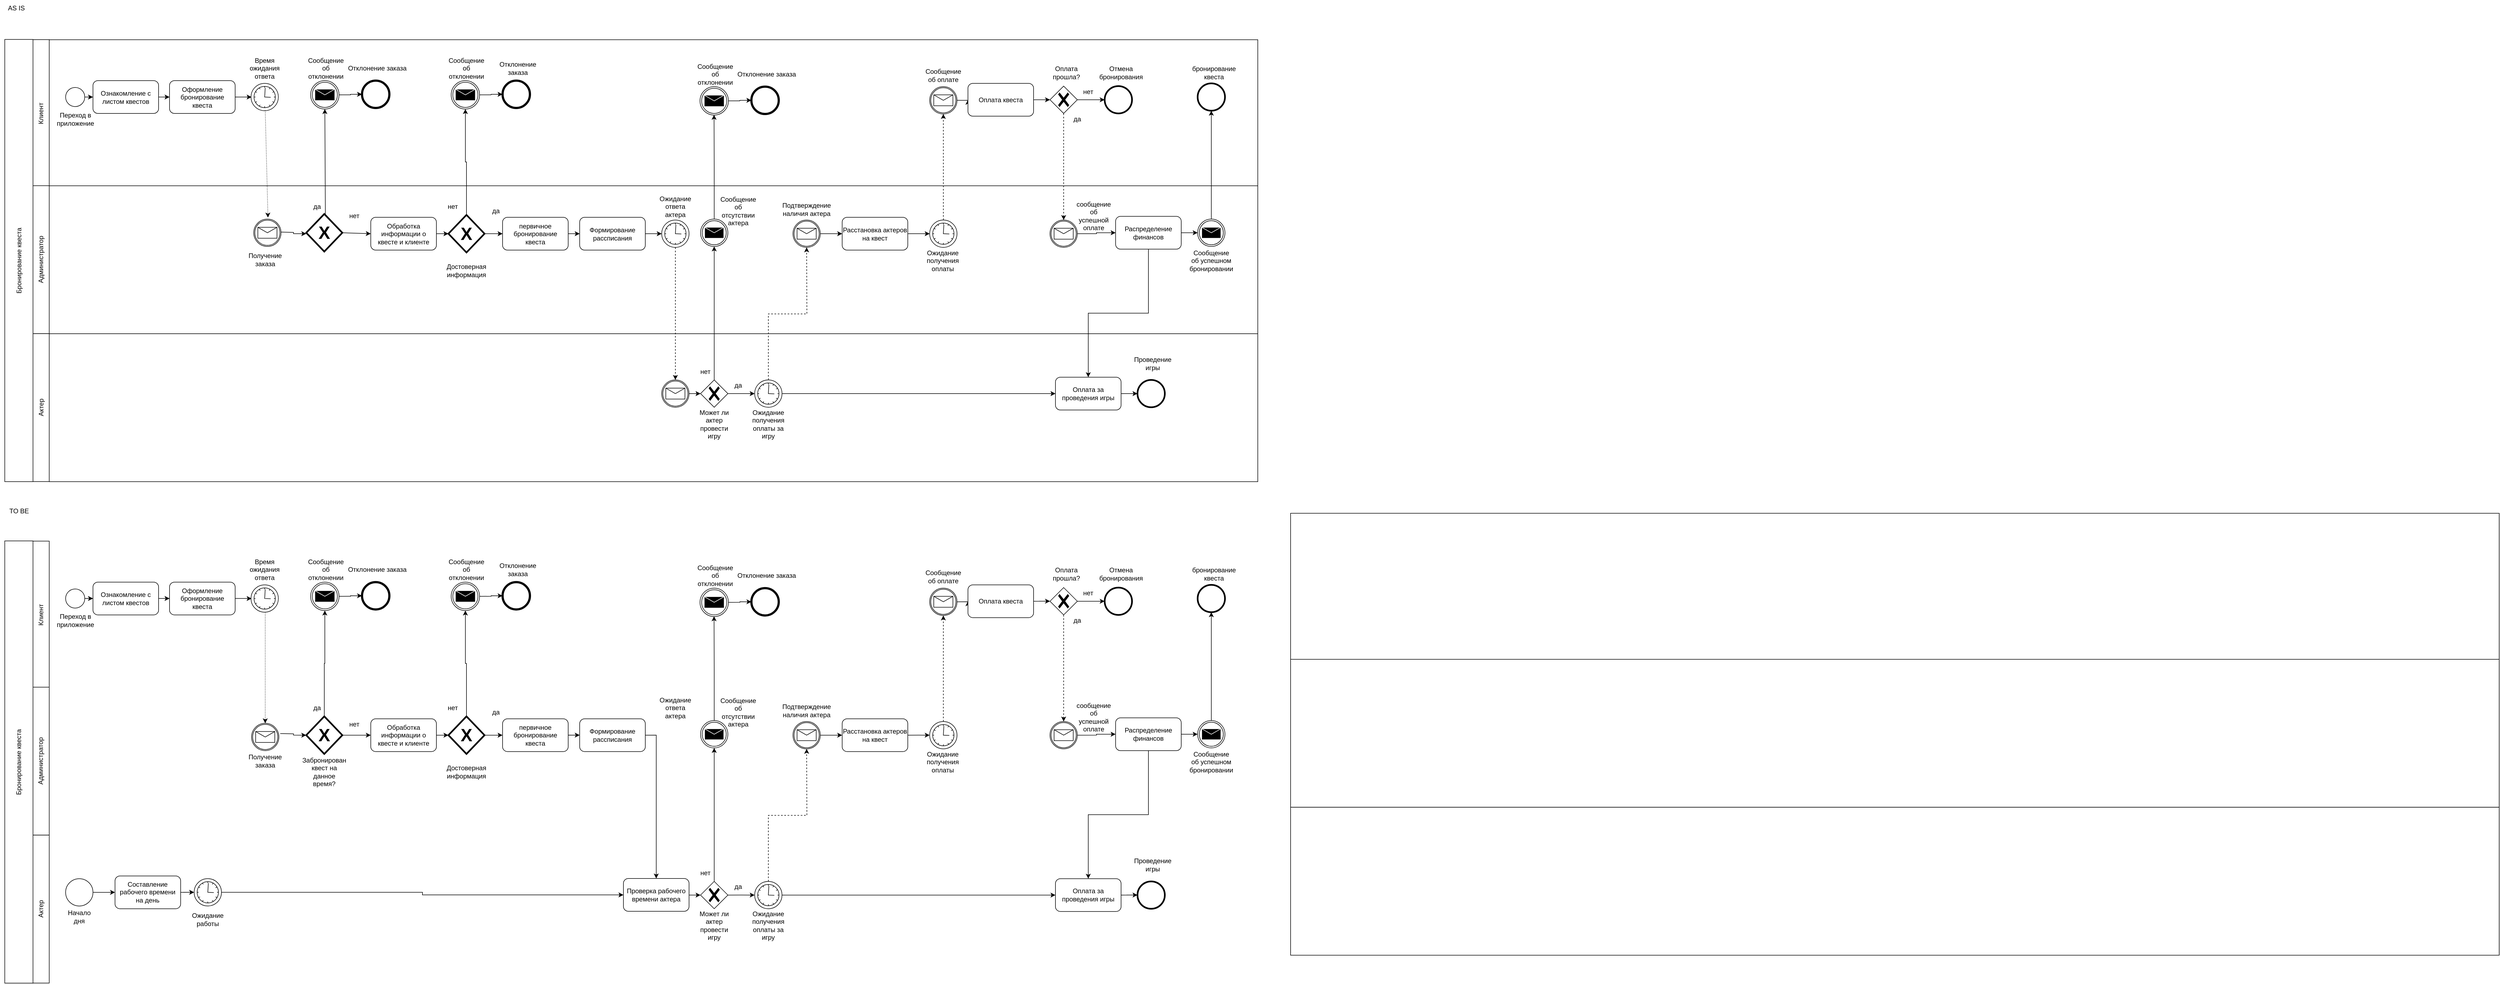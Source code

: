 <mxfile version="26.2.2">
  <diagram name="Страница — 1" id="u1uKne-qDeMZfQAYgLeE">
    <mxGraphModel dx="1983" dy="1807" grid="1" gridSize="10" guides="1" tooltips="1" connect="1" arrows="1" fold="1" page="1" pageScale="1" pageWidth="827" pageHeight="1169" math="0" shadow="0">
      <root>
        <mxCell id="0" />
        <mxCell id="1" parent="0" />
        <mxCell id="-R2iYD6G5VZ62MOR1Gz--1" value="" style="rounded=0;whiteSpace=wrap;html=1;" parent="1" vertex="1">
          <mxGeometry x="50" y="-777.33" width="2210" height="270.63" as="geometry" />
        </mxCell>
        <mxCell id="-R2iYD6G5VZ62MOR1Gz--7" value="Клиент" style="rounded=0;whiteSpace=wrap;html=1;rotation=-90;" parent="1" vertex="1">
          <mxGeometry x="-100.31" y="-657.18" width="270.63" height="30" as="geometry" />
        </mxCell>
        <mxCell id="-R2iYD6G5VZ62MOR1Gz--15" style="edgeStyle=orthogonalEdgeStyle;rounded=0;orthogonalLoop=1;jettySize=auto;html=1;exitX=1;exitY=0.5;exitDx=0;exitDy=0;" parent="1" source="-R2iYD6G5VZ62MOR1Gz--8" target="-R2iYD6G5VZ62MOR1Gz--16" edge="1">
          <mxGeometry relative="1" as="geometry">
            <mxPoint x="140" y="-672" as="targetPoint" />
          </mxGeometry>
        </mxCell>
        <mxCell id="-R2iYD6G5VZ62MOR1Gz--8" value="" style="ellipse;whiteSpace=wrap;html=1;aspect=fixed;" parent="1" vertex="1">
          <mxGeometry x="80" y="-690" width="35" height="35" as="geometry" />
        </mxCell>
        <mxCell id="-R2iYD6G5VZ62MOR1Gz--9" value="Переход в приложение" style="text;html=1;align=center;verticalAlign=middle;whiteSpace=wrap;rounded=0;" parent="1" vertex="1">
          <mxGeometry x="67.5" y="-647.5" width="60" height="30" as="geometry" />
        </mxCell>
        <mxCell id="-R2iYD6G5VZ62MOR1Gz--18" value="" style="edgeStyle=orthogonalEdgeStyle;rounded=0;orthogonalLoop=1;jettySize=auto;html=1;" parent="1" source="-R2iYD6G5VZ62MOR1Gz--16" target="-R2iYD6G5VZ62MOR1Gz--17" edge="1">
          <mxGeometry relative="1" as="geometry" />
        </mxCell>
        <mxCell id="-R2iYD6G5VZ62MOR1Gz--16" value="Ознакомление с листом квестов" style="rounded=1;whiteSpace=wrap;html=1;" parent="1" vertex="1">
          <mxGeometry x="130" y="-702.5" width="120" height="60" as="geometry" />
        </mxCell>
        <mxCell id="-R2iYD6G5VZ62MOR1Gz--20" value="" style="edgeStyle=orthogonalEdgeStyle;rounded=0;orthogonalLoop=1;jettySize=auto;html=1;" parent="1" source="-R2iYD6G5VZ62MOR1Gz--17" edge="1">
          <mxGeometry relative="1" as="geometry">
            <mxPoint x="420.104" y="-672.4" as="targetPoint" />
          </mxGeometry>
        </mxCell>
        <mxCell id="-R2iYD6G5VZ62MOR1Gz--17" value="Оформление бронирование квеста" style="rounded=1;whiteSpace=wrap;html=1;" parent="1" vertex="1">
          <mxGeometry x="270" y="-702.5" width="120" height="60" as="geometry" />
        </mxCell>
        <mxCell id="Gj7sBWzn-W7E-TxNVWnS-31" style="edgeStyle=orthogonalEdgeStyle;rounded=0;orthogonalLoop=1;jettySize=auto;html=1;exitX=1;exitY=0.5;exitDx=0;exitDy=0;" edge="1" parent="1" source="-R2iYD6G5VZ62MOR1Gz--22" target="Gj7sBWzn-W7E-TxNVWnS-32">
          <mxGeometry relative="1" as="geometry">
            <mxPoint x="620" y="-421.941" as="targetPoint" />
          </mxGeometry>
        </mxCell>
        <mxCell id="-R2iYD6G5VZ62MOR1Gz--22" value="&lt;font style=&quot;font-size: 32px;&quot;&gt;&lt;b&gt;X&lt;/b&gt;&lt;/font&gt;" style="rhombus;whiteSpace=wrap;html=1;strokeWidth=3;" parent="1" vertex="1">
          <mxGeometry x="520" y="-456.87" width="66" height="68.75" as="geometry" />
        </mxCell>
        <mxCell id="-R2iYD6G5VZ62MOR1Gz--23" value="Забронирован квест на данное время?" style="text;html=1;align=center;verticalAlign=middle;whiteSpace=wrap;rounded=0;" parent="1" vertex="1">
          <mxGeometry x="523" y="-370" width="60" height="30" as="geometry" />
        </mxCell>
        <mxCell id="Gj7sBWzn-W7E-TxNVWnS-1" value="Администратор" style="rounded=0;whiteSpace=wrap;html=1;rotation=-90;" vertex="1" parent="1">
          <mxGeometry x="-100.31" y="-390" width="270.63" height="30" as="geometry" />
        </mxCell>
        <mxCell id="Gj7sBWzn-W7E-TxNVWnS-2" value="" style="rounded=0;whiteSpace=wrap;html=1;" vertex="1" parent="1">
          <mxGeometry x="50" y="-510.16" width="2210" height="270.63" as="geometry" />
        </mxCell>
        <mxCell id="Gj7sBWzn-W7E-TxNVWnS-3" value="Актер" style="rounded=0;whiteSpace=wrap;html=1;rotation=-90;" vertex="1" parent="1">
          <mxGeometry x="-100.31" y="-119.37" width="270.63" height="30" as="geometry" />
        </mxCell>
        <mxCell id="Gj7sBWzn-W7E-TxNVWnS-4" value="" style="rounded=0;whiteSpace=wrap;html=1;" vertex="1" parent="1">
          <mxGeometry x="50" y="-239.53" width="2210" height="270.63" as="geometry" />
        </mxCell>
        <mxCell id="Gj7sBWzn-W7E-TxNVWnS-6" value="Бронирование квеста" style="rounded=0;whiteSpace=wrap;html=1;rotation=-90;" vertex="1" parent="1">
          <mxGeometry x="-409.93" y="-399.2" width="808.91" height="51.6" as="geometry" />
        </mxCell>
        <mxCell id="Gj7sBWzn-W7E-TxNVWnS-17" style="edgeStyle=orthogonalEdgeStyle;rounded=0;orthogonalLoop=1;jettySize=auto;html=1;exitX=1;exitY=0.5;exitDx=0;exitDy=0;entryX=0;entryY=0.5;entryDx=0;entryDy=0;" edge="1" parent="1" target="-R2iYD6G5VZ62MOR1Gz--22">
          <mxGeometry relative="1" as="geometry">
            <mxPoint x="472.49" y="-425.445" as="sourcePoint" />
          </mxGeometry>
        </mxCell>
        <mxCell id="Gj7sBWzn-W7E-TxNVWnS-13" value="Время ожидания ответа" style="text;html=1;align=center;verticalAlign=middle;whiteSpace=wrap;rounded=0;" vertex="1" parent="1">
          <mxGeometry x="414" y="-740" width="60" height="30" as="geometry" />
        </mxCell>
        <mxCell id="Gj7sBWzn-W7E-TxNVWnS-16" value="Получение заказа" style="text;html=1;align=center;verticalAlign=middle;whiteSpace=wrap;rounded=0;" vertex="1" parent="1">
          <mxGeometry x="415" y="-390.13" width="60" height="30" as="geometry" />
        </mxCell>
        <mxCell id="Gj7sBWzn-W7E-TxNVWnS-18" value="" style="endArrow=classic;html=1;rounded=0;dashed=1;dashPattern=1 2;exitX=0.5;exitY=1;exitDx=0;exitDy=0;" edge="1" parent="1">
          <mxGeometry width="50" height="50" relative="1" as="geometry">
            <mxPoint x="445" y="-647.5" as="sourcePoint" />
            <mxPoint x="450" y="-452" as="targetPoint" />
          </mxGeometry>
        </mxCell>
        <mxCell id="Gj7sBWzn-W7E-TxNVWnS-20" value="" style="ellipse;whiteSpace=wrap;html=1;aspect=fixed;strokeWidth=4;" vertex="1" parent="1">
          <mxGeometry x="622" y="-702.5" width="50" height="50" as="geometry" />
        </mxCell>
        <mxCell id="Gj7sBWzn-W7E-TxNVWnS-22" value="Отклонение&amp;nbsp;заказа" style="text;html=1;align=center;verticalAlign=middle;whiteSpace=wrap;rounded=0;" vertex="1" parent="1">
          <mxGeometry x="620" y="-740" width="60" height="30" as="geometry" />
        </mxCell>
        <mxCell id="Gj7sBWzn-W7E-TxNVWnS-24" value="" style="points=[[0.145,0.145,0],[0.5,0,0],[0.855,0.145,0],[1,0.5,0],[0.855,0.855,0],[0.5,1,0],[0.145,0.855,0],[0,0.5,0]];shape=mxgraph.bpmn.event;html=1;verticalLabelPosition=bottom;labelBackgroundColor=#ffffff;verticalAlign=top;align=center;perimeter=ellipsePerimeter;outlineConnect=0;aspect=fixed;outline=boundInt;symbol=message;" vertex="1" parent="1">
          <mxGeometry x="424" y="-449.2" width="50" height="50" as="geometry" />
        </mxCell>
        <mxCell id="Gj7sBWzn-W7E-TxNVWnS-26" value="" style="points=[[0.145,0.145,0],[0.5,0,0],[0.855,0.145,0],[1,0.5,0],[0.855,0.855,0],[0.5,1,0],[0.145,0.855,0],[0,0.5,0]];shape=mxgraph.bpmn.event;html=1;verticalLabelPosition=bottom;labelBackgroundColor=#ffffff;verticalAlign=top;align=center;perimeter=ellipsePerimeter;outlineConnect=0;aspect=fixed;outline=standard;symbol=timer;" vertex="1" parent="1">
          <mxGeometry x="419" y="-697.5" width="50" height="50" as="geometry" />
        </mxCell>
        <mxCell id="Gj7sBWzn-W7E-TxNVWnS-27" value="да" style="text;html=1;align=center;verticalAlign=middle;whiteSpace=wrap;rounded=0;" vertex="1" parent="1">
          <mxGeometry x="510" y="-486.87" width="60" height="30" as="geometry" />
        </mxCell>
        <mxCell id="Gj7sBWzn-W7E-TxNVWnS-29" value="нет" style="text;html=1;align=center;verticalAlign=middle;whiteSpace=wrap;rounded=0;" vertex="1" parent="1">
          <mxGeometry x="578" y="-470" width="60" height="30" as="geometry" />
        </mxCell>
        <mxCell id="Gj7sBWzn-W7E-TxNVWnS-45" style="edgeStyle=orthogonalEdgeStyle;rounded=0;orthogonalLoop=1;jettySize=auto;html=1;exitX=1;exitY=0.5;exitDx=0;exitDy=0;entryX=0;entryY=0.5;entryDx=0;entryDy=0;" edge="1" parent="1" source="Gj7sBWzn-W7E-TxNVWnS-32" target="Gj7sBWzn-W7E-TxNVWnS-33">
          <mxGeometry relative="1" as="geometry" />
        </mxCell>
        <mxCell id="Gj7sBWzn-W7E-TxNVWnS-32" value="Обработка информации о квесте и клиенте" style="rounded=1;whiteSpace=wrap;html=1;" vertex="1" parent="1">
          <mxGeometry x="638" y="-452.491" width="120" height="60" as="geometry" />
        </mxCell>
        <mxCell id="Gj7sBWzn-W7E-TxNVWnS-49" style="edgeStyle=orthogonalEdgeStyle;rounded=0;orthogonalLoop=1;jettySize=auto;html=1;exitX=1;exitY=0.5;exitDx=0;exitDy=0;entryX=0;entryY=0.5;entryDx=0;entryDy=0;" edge="1" parent="1" source="Gj7sBWzn-W7E-TxNVWnS-33" target="Gj7sBWzn-W7E-TxNVWnS-48">
          <mxGeometry relative="1" as="geometry" />
        </mxCell>
        <mxCell id="Gj7sBWzn-W7E-TxNVWnS-33" value="&lt;font style=&quot;font-size: 32px;&quot;&gt;&lt;b&gt;X&lt;/b&gt;&lt;/font&gt;" style="rhombus;whiteSpace=wrap;html=1;strokeWidth=3;" vertex="1" parent="1">
          <mxGeometry x="780" y="-456.87" width="66" height="68.75" as="geometry" />
        </mxCell>
        <mxCell id="Gj7sBWzn-W7E-TxNVWnS-34" value="Достоверная информация" style="text;html=1;align=center;verticalAlign=middle;whiteSpace=wrap;rounded=0;" vertex="1" parent="1">
          <mxGeometry x="783" y="-370" width="60" height="30" as="geometry" />
        </mxCell>
        <mxCell id="Gj7sBWzn-W7E-TxNVWnS-36" style="edgeStyle=orthogonalEdgeStyle;rounded=0;orthogonalLoop=1;jettySize=auto;html=1;exitX=1;exitY=0.5;exitDx=0;exitDy=0;exitPerimeter=0;entryX=0;entryY=0.5;entryDx=0;entryDy=0;" edge="1" parent="1" source="Gj7sBWzn-W7E-TxNVWnS-35" target="Gj7sBWzn-W7E-TxNVWnS-20">
          <mxGeometry relative="1" as="geometry" />
        </mxCell>
        <mxCell id="Gj7sBWzn-W7E-TxNVWnS-35" value="" style="points=[[0.145,0.145,0],[0.5,0,0],[0.855,0.145,0],[1,0.5,0],[0.855,0.855,0],[0.5,1,0],[0.145,0.855,0],[0,0.5,0]];shape=mxgraph.bpmn.event;html=1;verticalLabelPosition=bottom;labelBackgroundColor=#ffffff;verticalAlign=top;align=center;perimeter=ellipsePerimeter;outlineConnect=0;aspect=fixed;outline=throwing;symbol=message;" vertex="1" parent="1">
          <mxGeometry x="528" y="-702.5" width="52" height="52" as="geometry" />
        </mxCell>
        <mxCell id="Gj7sBWzn-W7E-TxNVWnS-37" value="Сообщение об отклонении" style="text;html=1;align=center;verticalAlign=middle;whiteSpace=wrap;rounded=0;" vertex="1" parent="1">
          <mxGeometry x="526" y="-740" width="60" height="30" as="geometry" />
        </mxCell>
        <mxCell id="Gj7sBWzn-W7E-TxNVWnS-39" value="" style="ellipse;whiteSpace=wrap;html=1;aspect=fixed;strokeWidth=4;" vertex="1" parent="1">
          <mxGeometry x="879" y="-702.5" width="50" height="50" as="geometry" />
        </mxCell>
        <mxCell id="Gj7sBWzn-W7E-TxNVWnS-40" value="Отклонение заказа" style="text;html=1;align=center;verticalAlign=middle;whiteSpace=wrap;rounded=0;" vertex="1" parent="1">
          <mxGeometry x="877" y="-740" width="60" height="30" as="geometry" />
        </mxCell>
        <mxCell id="Gj7sBWzn-W7E-TxNVWnS-41" style="edgeStyle=orthogonalEdgeStyle;rounded=0;orthogonalLoop=1;jettySize=auto;html=1;exitX=1;exitY=0.5;exitDx=0;exitDy=0;exitPerimeter=0;entryX=0;entryY=0.5;entryDx=0;entryDy=0;" edge="1" parent="1" source="Gj7sBWzn-W7E-TxNVWnS-42" target="Gj7sBWzn-W7E-TxNVWnS-39">
          <mxGeometry relative="1" as="geometry" />
        </mxCell>
        <mxCell id="Gj7sBWzn-W7E-TxNVWnS-42" value="" style="points=[[0.145,0.145,0],[0.5,0,0],[0.855,0.145,0],[1,0.5,0],[0.855,0.855,0],[0.5,1,0],[0.145,0.855,0],[0,0.5,0]];shape=mxgraph.bpmn.event;html=1;verticalLabelPosition=bottom;labelBackgroundColor=#ffffff;verticalAlign=top;align=center;perimeter=ellipsePerimeter;outlineConnect=0;aspect=fixed;outline=throwing;symbol=message;" vertex="1" parent="1">
          <mxGeometry x="785" y="-702.5" width="52" height="52" as="geometry" />
        </mxCell>
        <mxCell id="Gj7sBWzn-W7E-TxNVWnS-43" value="Сообщение об отклонении" style="text;html=1;align=center;verticalAlign=middle;whiteSpace=wrap;rounded=0;" vertex="1" parent="1">
          <mxGeometry x="783" y="-740" width="60" height="30" as="geometry" />
        </mxCell>
        <mxCell id="Gj7sBWzn-W7E-TxNVWnS-44" style="edgeStyle=orthogonalEdgeStyle;rounded=0;orthogonalLoop=1;jettySize=auto;html=1;exitX=0.5;exitY=0;exitDx=0;exitDy=0;entryX=0.5;entryY=1;entryDx=0;entryDy=0;entryPerimeter=0;" edge="1" parent="1" source="Gj7sBWzn-W7E-TxNVWnS-33" target="Gj7sBWzn-W7E-TxNVWnS-42">
          <mxGeometry relative="1" as="geometry" />
        </mxCell>
        <mxCell id="Gj7sBWzn-W7E-TxNVWnS-46" value="да" style="text;html=1;align=center;verticalAlign=middle;whiteSpace=wrap;rounded=0;" vertex="1" parent="1">
          <mxGeometry x="837" y="-479.2" width="60" height="30" as="geometry" />
        </mxCell>
        <mxCell id="Gj7sBWzn-W7E-TxNVWnS-47" value="нет" style="text;html=1;align=center;verticalAlign=middle;whiteSpace=wrap;rounded=0;" vertex="1" parent="1">
          <mxGeometry x="758" y="-486.87" width="60" height="30" as="geometry" />
        </mxCell>
        <mxCell id="Gj7sBWzn-W7E-TxNVWnS-52" style="edgeStyle=orthogonalEdgeStyle;rounded=0;orthogonalLoop=1;jettySize=auto;html=1;exitX=1;exitY=0.5;exitDx=0;exitDy=0;" edge="1" parent="1" source="Gj7sBWzn-W7E-TxNVWnS-48" target="Gj7sBWzn-W7E-TxNVWnS-53">
          <mxGeometry relative="1" as="geometry">
            <mxPoint x="1020" y="-421.941" as="targetPoint" />
          </mxGeometry>
        </mxCell>
        <mxCell id="Gj7sBWzn-W7E-TxNVWnS-48" value="первичное бронирование квеста" style="rounded=1;whiteSpace=wrap;html=1;" vertex="1" parent="1">
          <mxGeometry x="879" y="-452.49" width="120" height="60" as="geometry" />
        </mxCell>
        <mxCell id="Gj7sBWzn-W7E-TxNVWnS-54" style="edgeStyle=orthogonalEdgeStyle;rounded=0;orthogonalLoop=1;jettySize=auto;html=1;exitX=1;exitY=0.5;exitDx=0;exitDy=0;" edge="1" parent="1" source="Gj7sBWzn-W7E-TxNVWnS-53" target="Gj7sBWzn-W7E-TxNVWnS-55">
          <mxGeometry relative="1" as="geometry">
            <mxPoint x="1160" y="-421.941" as="targetPoint" />
          </mxGeometry>
        </mxCell>
        <mxCell id="Gj7sBWzn-W7E-TxNVWnS-53" value="Формирование рассписания" style="rounded=1;whiteSpace=wrap;html=1;" vertex="1" parent="1">
          <mxGeometry x="1020" y="-452.491" width="120" height="60" as="geometry" />
        </mxCell>
        <mxCell id="Gj7sBWzn-W7E-TxNVWnS-55" value="" style="points=[[0.145,0.145,0],[0.5,0,0],[0.855,0.145,0],[1,0.5,0],[0.855,0.855,0],[0.5,1,0],[0.145,0.855,0],[0,0.5,0]];shape=mxgraph.bpmn.event;html=1;verticalLabelPosition=bottom;labelBackgroundColor=#ffffff;verticalAlign=top;align=center;perimeter=ellipsePerimeter;outlineConnect=0;aspect=fixed;outline=standard;symbol=timer;" vertex="1" parent="1">
          <mxGeometry x="1170" y="-447.491" width="50" height="50" as="geometry" />
        </mxCell>
        <mxCell id="Gj7sBWzn-W7E-TxNVWnS-56" value="Ожидание ответа актера" style="text;html=1;align=center;verticalAlign=middle;whiteSpace=wrap;rounded=0;" vertex="1" parent="1">
          <mxGeometry x="1165" y="-486.87" width="60" height="30" as="geometry" />
        </mxCell>
        <mxCell id="Gj7sBWzn-W7E-TxNVWnS-57" value="" style="endArrow=classic;html=1;rounded=0;exitX=0.5;exitY=1;exitDx=0;exitDy=0;exitPerimeter=0;dashed=1;" edge="1" parent="1" source="Gj7sBWzn-W7E-TxNVWnS-55" target="Gj7sBWzn-W7E-TxNVWnS-58">
          <mxGeometry width="50" height="50" relative="1" as="geometry">
            <mxPoint x="1390" y="-330" as="sourcePoint" />
            <mxPoint x="1195" y="-130" as="targetPoint" />
          </mxGeometry>
        </mxCell>
        <mxCell id="Gj7sBWzn-W7E-TxNVWnS-58" value="" style="points=[[0.145,0.145,0],[0.5,0,0],[0.855,0.145,0],[1,0.5,0],[0.855,0.855,0],[0.5,1,0],[0.145,0.855,0],[0,0.5,0]];shape=mxgraph.bpmn.event;html=1;verticalLabelPosition=bottom;labelBackgroundColor=#ffffff;verticalAlign=top;align=center;perimeter=ellipsePerimeter;outlineConnect=0;aspect=fixed;outline=catching;symbol=message;" vertex="1" parent="1">
          <mxGeometry x="1170" y="-155" width="50" height="50" as="geometry" />
        </mxCell>
        <mxCell id="Gj7sBWzn-W7E-TxNVWnS-69" style="edgeStyle=orthogonalEdgeStyle;rounded=0;orthogonalLoop=1;jettySize=auto;html=1;exitX=1;exitY=0.5;exitDx=0;exitDy=0;exitPerimeter=0;" edge="1" parent="1" source="Gj7sBWzn-W7E-TxNVWnS-66">
          <mxGeometry relative="1" as="geometry">
            <mxPoint x="1340" y="-130" as="targetPoint" />
          </mxGeometry>
        </mxCell>
        <mxCell id="Gj7sBWzn-W7E-TxNVWnS-71" style="edgeStyle=orthogonalEdgeStyle;rounded=0;orthogonalLoop=1;jettySize=auto;html=1;exitX=0.5;exitY=0;exitDx=0;exitDy=0;exitPerimeter=0;" edge="1" parent="1" source="Gj7sBWzn-W7E-TxNVWnS-66" target="Gj7sBWzn-W7E-TxNVWnS-72">
          <mxGeometry relative="1" as="geometry">
            <mxPoint x="1265.706" y="-400.0" as="targetPoint" />
          </mxGeometry>
        </mxCell>
        <mxCell id="Gj7sBWzn-W7E-TxNVWnS-66" value="" style="points=[[0.25,0.25,0],[0.5,0,0],[0.75,0.25,0],[1,0.5,0],[0.75,0.75,0],[0.5,1,0],[0.25,0.75,0],[0,0.5,0]];shape=mxgraph.bpmn.gateway2;html=1;verticalLabelPosition=bottom;labelBackgroundColor=#ffffff;verticalAlign=top;align=center;perimeter=rhombusPerimeter;outlineConnect=0;outline=none;symbol=none;gwType=exclusive;" vertex="1" parent="1">
          <mxGeometry x="1241" y="-155" width="50" height="50" as="geometry" />
        </mxCell>
        <mxCell id="Gj7sBWzn-W7E-TxNVWnS-67" style="edgeStyle=orthogonalEdgeStyle;rounded=0;orthogonalLoop=1;jettySize=auto;html=1;exitX=1;exitY=0.5;exitDx=0;exitDy=0;exitPerimeter=0;entryX=0;entryY=0.5;entryDx=0;entryDy=0;entryPerimeter=0;" edge="1" parent="1" source="Gj7sBWzn-W7E-TxNVWnS-58" target="Gj7sBWzn-W7E-TxNVWnS-66">
          <mxGeometry relative="1" as="geometry" />
        </mxCell>
        <mxCell id="Gj7sBWzn-W7E-TxNVWnS-68" value="Может ли актер провести игру" style="text;html=1;align=center;verticalAlign=middle;whiteSpace=wrap;rounded=0;" vertex="1" parent="1">
          <mxGeometry x="1236" y="-89.37" width="60" height="30" as="geometry" />
        </mxCell>
        <mxCell id="Gj7sBWzn-W7E-TxNVWnS-70" value="нет" style="text;html=1;align=center;verticalAlign=middle;whiteSpace=wrap;rounded=0;" vertex="1" parent="1">
          <mxGeometry x="1220" y="-185" width="60" height="30" as="geometry" />
        </mxCell>
        <mxCell id="Gj7sBWzn-W7E-TxNVWnS-74" style="edgeStyle=orthogonalEdgeStyle;rounded=0;orthogonalLoop=1;jettySize=auto;html=1;exitX=0.5;exitY=0;exitDx=0;exitDy=0;exitPerimeter=0;" edge="1" parent="1" source="Gj7sBWzn-W7E-TxNVWnS-72">
          <mxGeometry relative="1" as="geometry">
            <mxPoint x="1265.706" y="-640.0" as="targetPoint" />
          </mxGeometry>
        </mxCell>
        <mxCell id="Gj7sBWzn-W7E-TxNVWnS-72" value="" style="points=[[0.145,0.145,0],[0.5,0,0],[0.855,0.145,0],[1,0.5,0],[0.855,0.855,0],[0.5,1,0],[0.145,0.855,0],[0,0.5,0]];shape=mxgraph.bpmn.event;html=1;verticalLabelPosition=bottom;labelBackgroundColor=#ffffff;verticalAlign=top;align=center;perimeter=ellipsePerimeter;outlineConnect=0;aspect=fixed;outline=throwing;symbol=message;" vertex="1" parent="1">
          <mxGeometry x="1240.996" y="-449.2" width="50" height="50" as="geometry" />
        </mxCell>
        <mxCell id="Gj7sBWzn-W7E-TxNVWnS-73" value="Сообщение об отсутствии актера" style="text;html=1;align=center;verticalAlign=middle;whiteSpace=wrap;rounded=0;" vertex="1" parent="1">
          <mxGeometry x="1280" y="-479.2" width="60" height="30" as="geometry" />
        </mxCell>
        <mxCell id="Gj7sBWzn-W7E-TxNVWnS-75" value="" style="ellipse;whiteSpace=wrap;html=1;aspect=fixed;strokeWidth=4;" vertex="1" parent="1">
          <mxGeometry x="1334" y="-691.5" width="50" height="50" as="geometry" />
        </mxCell>
        <mxCell id="Gj7sBWzn-W7E-TxNVWnS-76" value="Отклонение&amp;nbsp;заказа" style="text;html=1;align=center;verticalAlign=middle;whiteSpace=wrap;rounded=0;" vertex="1" parent="1">
          <mxGeometry x="1332" y="-729" width="60" height="30" as="geometry" />
        </mxCell>
        <mxCell id="Gj7sBWzn-W7E-TxNVWnS-77" style="edgeStyle=orthogonalEdgeStyle;rounded=0;orthogonalLoop=1;jettySize=auto;html=1;exitX=1;exitY=0.5;exitDx=0;exitDy=0;exitPerimeter=0;entryX=0;entryY=0.5;entryDx=0;entryDy=0;" edge="1" parent="1" source="Gj7sBWzn-W7E-TxNVWnS-78" target="Gj7sBWzn-W7E-TxNVWnS-75">
          <mxGeometry relative="1" as="geometry" />
        </mxCell>
        <mxCell id="Gj7sBWzn-W7E-TxNVWnS-78" value="" style="points=[[0.145,0.145,0],[0.5,0,0],[0.855,0.145,0],[1,0.5,0],[0.855,0.855,0],[0.5,1,0],[0.145,0.855,0],[0,0.5,0]];shape=mxgraph.bpmn.event;html=1;verticalLabelPosition=bottom;labelBackgroundColor=#ffffff;verticalAlign=top;align=center;perimeter=ellipsePerimeter;outlineConnect=0;aspect=fixed;outline=throwing;symbol=message;" vertex="1" parent="1">
          <mxGeometry x="1240" y="-691.5" width="52" height="52" as="geometry" />
        </mxCell>
        <mxCell id="Gj7sBWzn-W7E-TxNVWnS-79" value="Сообщение об отклонении" style="text;html=1;align=center;verticalAlign=middle;whiteSpace=wrap;rounded=0;" vertex="1" parent="1">
          <mxGeometry x="1238" y="-729" width="60" height="30" as="geometry" />
        </mxCell>
        <mxCell id="Gj7sBWzn-W7E-TxNVWnS-80" value="да" style="text;html=1;align=center;verticalAlign=middle;whiteSpace=wrap;rounded=0;" vertex="1" parent="1">
          <mxGeometry x="1280" y="-160" width="60" height="30" as="geometry" />
        </mxCell>
        <mxCell id="Gj7sBWzn-W7E-TxNVWnS-84" style="edgeStyle=orthogonalEdgeStyle;rounded=0;orthogonalLoop=1;jettySize=auto;html=1;exitX=0.5;exitY=0;exitDx=0;exitDy=0;exitPerimeter=0;dashed=1;" edge="1" parent="1" source="Gj7sBWzn-W7E-TxNVWnS-82">
          <mxGeometry relative="1" as="geometry">
            <mxPoint x="1435" y="-397.49" as="targetPoint" />
          </mxGeometry>
        </mxCell>
        <mxCell id="Gj7sBWzn-W7E-TxNVWnS-125" style="edgeStyle=orthogonalEdgeStyle;rounded=0;orthogonalLoop=1;jettySize=auto;html=1;exitX=1;exitY=0.5;exitDx=0;exitDy=0;exitPerimeter=0;entryX=0;entryY=0.5;entryDx=0;entryDy=0;" edge="1" parent="1" source="Gj7sBWzn-W7E-TxNVWnS-82" target="Gj7sBWzn-W7E-TxNVWnS-124">
          <mxGeometry relative="1" as="geometry" />
        </mxCell>
        <mxCell id="Gj7sBWzn-W7E-TxNVWnS-82" value="" style="points=[[0.145,0.145,0],[0.5,0,0],[0.855,0.145,0],[1,0.5,0],[0.855,0.855,0],[0.5,1,0],[0.145,0.855,0],[0,0.5,0]];shape=mxgraph.bpmn.event;html=1;verticalLabelPosition=bottom;labelBackgroundColor=#ffffff;verticalAlign=top;align=center;perimeter=ellipsePerimeter;outlineConnect=0;aspect=fixed;outline=standard;symbol=timer;" vertex="1" parent="1">
          <mxGeometry x="1340" y="-155" width="50" height="50" as="geometry" />
        </mxCell>
        <mxCell id="Gj7sBWzn-W7E-TxNVWnS-83" value="Ожидание получения оплаты за игру" style="text;html=1;align=center;verticalAlign=middle;whiteSpace=wrap;rounded=0;" vertex="1" parent="1">
          <mxGeometry x="1335" y="-89.37" width="60" height="30" as="geometry" />
        </mxCell>
        <mxCell id="Gj7sBWzn-W7E-TxNVWnS-90" style="edgeStyle=orthogonalEdgeStyle;rounded=0;orthogonalLoop=1;jettySize=auto;html=1;exitX=1;exitY=0.5;exitDx=0;exitDy=0;exitPerimeter=0;" edge="1" parent="1" source="Gj7sBWzn-W7E-TxNVWnS-87" target="Gj7sBWzn-W7E-TxNVWnS-91">
          <mxGeometry relative="1" as="geometry">
            <mxPoint x="1480" y="-421.941" as="targetPoint" />
          </mxGeometry>
        </mxCell>
        <mxCell id="Gj7sBWzn-W7E-TxNVWnS-87" value="" style="points=[[0.145,0.145,0],[0.5,0,0],[0.855,0.145,0],[1,0.5,0],[0.855,0.855,0],[0.5,1,0],[0.145,0.855,0],[0,0.5,0]];shape=mxgraph.bpmn.event;html=1;verticalLabelPosition=bottom;labelBackgroundColor=#ffffff;verticalAlign=top;align=center;perimeter=ellipsePerimeter;outlineConnect=0;aspect=fixed;outline=catching;symbol=message;" vertex="1" parent="1">
          <mxGeometry x="1410" y="-447.49" width="50" height="50" as="geometry" />
        </mxCell>
        <mxCell id="Gj7sBWzn-W7E-TxNVWnS-88" value="Подтверждение наличия актера" style="text;html=1;align=center;verticalAlign=middle;whiteSpace=wrap;rounded=0;" vertex="1" parent="1">
          <mxGeometry x="1405" y="-482.49" width="60" height="30" as="geometry" />
        </mxCell>
        <mxCell id="Gj7sBWzn-W7E-TxNVWnS-93" style="edgeStyle=orthogonalEdgeStyle;rounded=0;orthogonalLoop=1;jettySize=auto;html=1;exitX=1;exitY=0.5;exitDx=0;exitDy=0;entryX=0;entryY=0.5;entryDx=0;entryDy=0;entryPerimeter=0;" edge="1" parent="1" source="Gj7sBWzn-W7E-TxNVWnS-91">
          <mxGeometry relative="1" as="geometry">
            <mxPoint x="1660" y="-422.49" as="targetPoint" />
          </mxGeometry>
        </mxCell>
        <mxCell id="Gj7sBWzn-W7E-TxNVWnS-91" value="Расстановка актеров на квест" style="rounded=1;whiteSpace=wrap;html=1;" vertex="1" parent="1">
          <mxGeometry x="1500" y="-452.491" width="120" height="60" as="geometry" />
        </mxCell>
        <mxCell id="Gj7sBWzn-W7E-TxNVWnS-103" style="edgeStyle=orthogonalEdgeStyle;rounded=0;orthogonalLoop=1;jettySize=auto;html=1;exitX=0.5;exitY=0;exitDx=0;exitDy=0;exitPerimeter=0;dashed=1;" edge="1" parent="1" source="Gj7sBWzn-W7E-TxNVWnS-101" target="Gj7sBWzn-W7E-TxNVWnS-104">
          <mxGeometry relative="1" as="geometry">
            <mxPoint x="1684.529" y="-650.0" as="targetPoint" />
          </mxGeometry>
        </mxCell>
        <mxCell id="Gj7sBWzn-W7E-TxNVWnS-101" value="" style="points=[[0.145,0.145,0],[0.5,0,0],[0.855,0.145,0],[1,0.5,0],[0.855,0.855,0],[0.5,1,0],[0.145,0.855,0],[0,0.5,0]];shape=mxgraph.bpmn.event;html=1;verticalLabelPosition=bottom;labelBackgroundColor=#ffffff;verticalAlign=top;align=center;perimeter=ellipsePerimeter;outlineConnect=0;aspect=fixed;outline=standard;symbol=timer;" vertex="1" parent="1">
          <mxGeometry x="1660" y="-447.49" width="50" height="50" as="geometry" />
        </mxCell>
        <mxCell id="Gj7sBWzn-W7E-TxNVWnS-102" value="Ожидание получения оплаты" style="text;html=1;align=center;verticalAlign=middle;whiteSpace=wrap;rounded=0;" vertex="1" parent="1">
          <mxGeometry x="1654" y="-388.12" width="60" height="30" as="geometry" />
        </mxCell>
        <mxCell id="Gj7sBWzn-W7E-TxNVWnS-107" style="edgeStyle=orthogonalEdgeStyle;rounded=0;orthogonalLoop=1;jettySize=auto;html=1;exitX=1;exitY=0.5;exitDx=0;exitDy=0;exitPerimeter=0;" edge="1" parent="1" source="Gj7sBWzn-W7E-TxNVWnS-104" target="Gj7sBWzn-W7E-TxNVWnS-108">
          <mxGeometry relative="1" as="geometry">
            <mxPoint x="1740" y="-666.647" as="targetPoint" />
          </mxGeometry>
        </mxCell>
        <mxCell id="Gj7sBWzn-W7E-TxNVWnS-104" value="" style="points=[[0.145,0.145,0],[0.5,0,0],[0.855,0.145,0],[1,0.5,0],[0.855,0.855,0],[0.5,1,0],[0.145,0.855,0],[0,0.5,0]];shape=mxgraph.bpmn.event;html=1;verticalLabelPosition=bottom;labelBackgroundColor=#ffffff;verticalAlign=top;align=center;perimeter=ellipsePerimeter;outlineConnect=0;aspect=fixed;outline=catching;symbol=message;" vertex="1" parent="1">
          <mxGeometry x="1659.999" y="-691.5" width="50" height="50" as="geometry" />
        </mxCell>
        <mxCell id="Gj7sBWzn-W7E-TxNVWnS-106" value="Сообщение об оплате" style="text;html=1;align=center;verticalAlign=middle;whiteSpace=wrap;rounded=0;" vertex="1" parent="1">
          <mxGeometry x="1655" y="-727.5" width="60" height="30" as="geometry" />
        </mxCell>
        <mxCell id="Gj7sBWzn-W7E-TxNVWnS-109" style="edgeStyle=orthogonalEdgeStyle;rounded=0;orthogonalLoop=1;jettySize=auto;html=1;exitX=1;exitY=0.5;exitDx=0;exitDy=0;" edge="1" parent="1" source="Gj7sBWzn-W7E-TxNVWnS-108" target="Gj7sBWzn-W7E-TxNVWnS-110">
          <mxGeometry relative="1" as="geometry">
            <mxPoint x="1870" y="-667.824" as="targetPoint" />
          </mxGeometry>
        </mxCell>
        <mxCell id="Gj7sBWzn-W7E-TxNVWnS-108" value="Оплата квеста" style="rounded=1;whiteSpace=wrap;html=1;" vertex="1" parent="1">
          <mxGeometry x="1730" y="-697.497" width="120" height="60" as="geometry" />
        </mxCell>
        <mxCell id="Gj7sBWzn-W7E-TxNVWnS-111" style="edgeStyle=orthogonalEdgeStyle;rounded=0;orthogonalLoop=1;jettySize=auto;html=1;exitX=1;exitY=0.5;exitDx=0;exitDy=0;exitPerimeter=0;" edge="1" parent="1" source="Gj7sBWzn-W7E-TxNVWnS-110" target="Gj7sBWzn-W7E-TxNVWnS-112">
          <mxGeometry relative="1" as="geometry">
            <mxPoint x="1950" y="-667.824" as="targetPoint" />
          </mxGeometry>
        </mxCell>
        <mxCell id="Gj7sBWzn-W7E-TxNVWnS-116" style="edgeStyle=orthogonalEdgeStyle;rounded=0;orthogonalLoop=1;jettySize=auto;html=1;exitX=0.5;exitY=1;exitDx=0;exitDy=0;exitPerimeter=0;dashed=1;" edge="1" parent="1" source="Gj7sBWzn-W7E-TxNVWnS-110" target="Gj7sBWzn-W7E-TxNVWnS-118">
          <mxGeometry relative="1" as="geometry">
            <mxPoint x="1904.529" y="-450.0" as="targetPoint" />
          </mxGeometry>
        </mxCell>
        <mxCell id="Gj7sBWzn-W7E-TxNVWnS-110" value="" style="points=[[0.25,0.25,0],[0.5,0,0],[0.75,0.25,0],[1,0.5,0],[0.75,0.75,0],[0.5,1,0],[0.25,0.75,0],[0,0.5,0]];shape=mxgraph.bpmn.gateway2;html=1;verticalLabelPosition=bottom;labelBackgroundColor=#ffffff;verticalAlign=top;align=center;perimeter=rhombusPerimeter;outlineConnect=0;outline=none;symbol=none;gwType=exclusive;" vertex="1" parent="1">
          <mxGeometry x="1880" y="-692.504" width="50" height="50" as="geometry" />
        </mxCell>
        <mxCell id="Gj7sBWzn-W7E-TxNVWnS-112" value="" style="points=[[0.145,0.145,0],[0.5,0,0],[0.855,0.145,0],[1,0.5,0],[0.855,0.855,0],[0.5,1,0],[0.145,0.855,0],[0,0.5,0]];shape=mxgraph.bpmn.event;html=1;verticalLabelPosition=bottom;labelBackgroundColor=#ffffff;verticalAlign=top;align=center;perimeter=ellipsePerimeter;outlineConnect=0;aspect=fixed;outline=end;symbol=terminate2;" vertex="1" parent="1">
          <mxGeometry x="1980" y="-692.504" width="50" height="50" as="geometry" />
        </mxCell>
        <mxCell id="Gj7sBWzn-W7E-TxNVWnS-113" value="Оплата прошла?" style="text;html=1;align=center;verticalAlign=middle;whiteSpace=wrap;rounded=0;" vertex="1" parent="1">
          <mxGeometry x="1880" y="-732.5" width="60" height="30" as="geometry" />
        </mxCell>
        <mxCell id="Gj7sBWzn-W7E-TxNVWnS-114" value="нет" style="text;html=1;align=center;verticalAlign=middle;whiteSpace=wrap;rounded=0;" vertex="1" parent="1">
          <mxGeometry x="1920" y="-697.5" width="60" height="30" as="geometry" />
        </mxCell>
        <mxCell id="Gj7sBWzn-W7E-TxNVWnS-115" value="Отмена бронирования" style="text;html=1;align=center;verticalAlign=middle;whiteSpace=wrap;rounded=0;" vertex="1" parent="1">
          <mxGeometry x="1980" y="-732.5" width="60" height="30" as="geometry" />
        </mxCell>
        <mxCell id="Gj7sBWzn-W7E-TxNVWnS-117" value="да" style="text;html=1;align=center;verticalAlign=middle;whiteSpace=wrap;rounded=0;" vertex="1" parent="1">
          <mxGeometry x="1900" y="-647.5" width="60" height="30" as="geometry" />
        </mxCell>
        <mxCell id="Gj7sBWzn-W7E-TxNVWnS-130" style="edgeStyle=orthogonalEdgeStyle;rounded=0;orthogonalLoop=1;jettySize=auto;html=1;exitX=1;exitY=0.5;exitDx=0;exitDy=0;exitPerimeter=0;" edge="1" parent="1" source="Gj7sBWzn-W7E-TxNVWnS-118" target="Gj7sBWzn-W7E-TxNVWnS-131">
          <mxGeometry relative="1" as="geometry">
            <mxPoint x="2010" y="-421.941" as="targetPoint" />
          </mxGeometry>
        </mxCell>
        <mxCell id="Gj7sBWzn-W7E-TxNVWnS-118" value="" style="points=[[0.145,0.145,0],[0.5,0,0],[0.855,0.145,0],[1,0.5,0],[0.855,0.855,0],[0.5,1,0],[0.145,0.855,0],[0,0.5,0]];shape=mxgraph.bpmn.event;html=1;verticalLabelPosition=bottom;labelBackgroundColor=#ffffff;verticalAlign=top;align=center;perimeter=ellipsePerimeter;outlineConnect=0;aspect=fixed;outline=catching;symbol=message;" vertex="1" parent="1">
          <mxGeometry x="1879.999" y="-447.49" width="50" height="50" as="geometry" />
        </mxCell>
        <mxCell id="Gj7sBWzn-W7E-TxNVWnS-119" value="сообщение об успешной оплате" style="text;html=1;align=center;verticalAlign=middle;whiteSpace=wrap;rounded=0;" vertex="1" parent="1">
          <mxGeometry x="1930" y="-470" width="60" height="30" as="geometry" />
        </mxCell>
        <mxCell id="Gj7sBWzn-W7E-TxNVWnS-127" style="edgeStyle=orthogonalEdgeStyle;rounded=0;orthogonalLoop=1;jettySize=auto;html=1;exitX=1;exitY=0.5;exitDx=0;exitDy=0;" edge="1" parent="1" source="Gj7sBWzn-W7E-TxNVWnS-124" target="Gj7sBWzn-W7E-TxNVWnS-128">
          <mxGeometry relative="1" as="geometry">
            <mxPoint x="2040" y="-130.176" as="targetPoint" />
          </mxGeometry>
        </mxCell>
        <mxCell id="Gj7sBWzn-W7E-TxNVWnS-124" value="Оплата за проведения игры" style="rounded=1;whiteSpace=wrap;html=1;" vertex="1" parent="1">
          <mxGeometry x="1890" y="-160" width="120" height="60" as="geometry" />
        </mxCell>
        <mxCell id="Gj7sBWzn-W7E-TxNVWnS-128" value="" style="points=[[0.145,0.145,0],[0.5,0,0],[0.855,0.145,0],[1,0.5,0],[0.855,0.855,0],[0.5,1,0],[0.145,0.855,0],[0,0.5,0]];shape=mxgraph.bpmn.event;html=1;verticalLabelPosition=bottom;labelBackgroundColor=#ffffff;verticalAlign=top;align=center;perimeter=ellipsePerimeter;outlineConnect=0;aspect=fixed;outline=end;symbol=terminate2;" vertex="1" parent="1">
          <mxGeometry x="2040" y="-154.996" width="50" height="50" as="geometry" />
        </mxCell>
        <mxCell id="Gj7sBWzn-W7E-TxNVWnS-129" value="Проведение игры" style="text;html=1;align=center;verticalAlign=middle;whiteSpace=wrap;rounded=0;" vertex="1" parent="1">
          <mxGeometry x="2038" y="-200" width="60" height="30" as="geometry" />
        </mxCell>
        <mxCell id="Gj7sBWzn-W7E-TxNVWnS-132" style="edgeStyle=orthogonalEdgeStyle;rounded=0;orthogonalLoop=1;jettySize=auto;html=1;exitX=0.5;exitY=1;exitDx=0;exitDy=0;entryX=0.5;entryY=0;entryDx=0;entryDy=0;" edge="1" parent="1" source="Gj7sBWzn-W7E-TxNVWnS-131" target="Gj7sBWzn-W7E-TxNVWnS-124">
          <mxGeometry relative="1" as="geometry" />
        </mxCell>
        <mxCell id="Gj7sBWzn-W7E-TxNVWnS-133" style="edgeStyle=orthogonalEdgeStyle;rounded=0;orthogonalLoop=1;jettySize=auto;html=1;exitX=1;exitY=0.5;exitDx=0;exitDy=0;" edge="1" parent="1" source="Gj7sBWzn-W7E-TxNVWnS-131" target="Gj7sBWzn-W7E-TxNVWnS-134">
          <mxGeometry relative="1" as="geometry">
            <mxPoint x="2150" y="-424.294" as="targetPoint" />
          </mxGeometry>
        </mxCell>
        <mxCell id="Gj7sBWzn-W7E-TxNVWnS-131" value="Распределение финансов" style="rounded=1;whiteSpace=wrap;html=1;" vertex="1" parent="1">
          <mxGeometry x="2000" y="-454.201" width="120" height="60" as="geometry" />
        </mxCell>
        <mxCell id="Gj7sBWzn-W7E-TxNVWnS-136" style="edgeStyle=orthogonalEdgeStyle;rounded=0;orthogonalLoop=1;jettySize=auto;html=1;exitX=0.5;exitY=0;exitDx=0;exitDy=0;exitPerimeter=0;entryX=0.5;entryY=1;entryDx=0;entryDy=0;entryPerimeter=0;" edge="1" parent="1" source="Gj7sBWzn-W7E-TxNVWnS-134" target="Gj7sBWzn-W7E-TxNVWnS-138">
          <mxGeometry relative="1" as="geometry">
            <mxPoint x="2175.118" y="-620.0" as="targetPoint" />
          </mxGeometry>
        </mxCell>
        <mxCell id="Gj7sBWzn-W7E-TxNVWnS-134" value="" style="points=[[0.145,0.145,0],[0.5,0,0],[0.855,0.145,0],[1,0.5,0],[0.855,0.855,0],[0.5,1,0],[0.145,0.855,0],[0,0.5,0]];shape=mxgraph.bpmn.event;html=1;verticalLabelPosition=bottom;labelBackgroundColor=#ffffff;verticalAlign=top;align=center;perimeter=ellipsePerimeter;outlineConnect=0;aspect=fixed;outline=throwing;symbol=message;" vertex="1" parent="1">
          <mxGeometry x="2150" y="-449.204" width="50" height="50" as="geometry" />
        </mxCell>
        <mxCell id="Gj7sBWzn-W7E-TxNVWnS-135" value="Сообщение об успешном бронировании" style="text;html=1;align=center;verticalAlign=middle;whiteSpace=wrap;rounded=0;" vertex="1" parent="1">
          <mxGeometry x="2145" y="-388.12" width="60" height="30" as="geometry" />
        </mxCell>
        <mxCell id="Gj7sBWzn-W7E-TxNVWnS-138" value="" style="points=[[0.145,0.145,0],[0.5,0,0],[0.855,0.145,0],[1,0.5,0],[0.855,0.855,0],[0.5,1,0],[0.145,0.855,0],[0,0.5,0]];shape=mxgraph.bpmn.event;html=1;verticalLabelPosition=bottom;labelBackgroundColor=#ffffff;verticalAlign=top;align=center;perimeter=ellipsePerimeter;outlineConnect=0;aspect=fixed;outline=end;symbol=terminate2;" vertex="1" parent="1">
          <mxGeometry x="2150" y="-697.5" width="50" height="50" as="geometry" />
        </mxCell>
        <mxCell id="Gj7sBWzn-W7E-TxNVWnS-139" value="бронирование квеста" style="text;html=1;align=center;verticalAlign=middle;whiteSpace=wrap;rounded=0;" vertex="1" parent="1">
          <mxGeometry x="2150" y="-732.5" width="60" height="30" as="geometry" />
        </mxCell>
        <mxCell id="Gj7sBWzn-W7E-TxNVWnS-140" value="" style="rounded=0;whiteSpace=wrap;html=1;" vertex="1" parent="1">
          <mxGeometry x="2320" y="88.91" width="2210" height="270.63" as="geometry" />
        </mxCell>
        <mxCell id="Gj7sBWzn-W7E-TxNVWnS-141" value="Клиент" style="rounded=0;whiteSpace=wrap;html=1;rotation=-90;" vertex="1" parent="1">
          <mxGeometry x="-100.31" y="260.15" width="270.63" height="30" as="geometry" />
        </mxCell>
        <mxCell id="Gj7sBWzn-W7E-TxNVWnS-142" style="edgeStyle=orthogonalEdgeStyle;rounded=0;orthogonalLoop=1;jettySize=auto;html=1;exitX=1;exitY=0.5;exitDx=0;exitDy=0;" edge="1" parent="1" source="Gj7sBWzn-W7E-TxNVWnS-143" target="Gj7sBWzn-W7E-TxNVWnS-146">
          <mxGeometry relative="1" as="geometry">
            <mxPoint x="140" y="245.33" as="targetPoint" />
          </mxGeometry>
        </mxCell>
        <mxCell id="Gj7sBWzn-W7E-TxNVWnS-143" value="" style="ellipse;whiteSpace=wrap;html=1;aspect=fixed;" vertex="1" parent="1">
          <mxGeometry x="80" y="227.33" width="35" height="35" as="geometry" />
        </mxCell>
        <mxCell id="Gj7sBWzn-W7E-TxNVWnS-144" value="Переход в приложение" style="text;html=1;align=center;verticalAlign=middle;whiteSpace=wrap;rounded=0;" vertex="1" parent="1">
          <mxGeometry x="67.5" y="269.83" width="60" height="30" as="geometry" />
        </mxCell>
        <mxCell id="Gj7sBWzn-W7E-TxNVWnS-145" value="" style="edgeStyle=orthogonalEdgeStyle;rounded=0;orthogonalLoop=1;jettySize=auto;html=1;" edge="1" parent="1" source="Gj7sBWzn-W7E-TxNVWnS-146" target="Gj7sBWzn-W7E-TxNVWnS-148">
          <mxGeometry relative="1" as="geometry" />
        </mxCell>
        <mxCell id="Gj7sBWzn-W7E-TxNVWnS-146" value="Ознакомление с листом квестов" style="rounded=1;whiteSpace=wrap;html=1;" vertex="1" parent="1">
          <mxGeometry x="130" y="214.83" width="120" height="60" as="geometry" />
        </mxCell>
        <mxCell id="Gj7sBWzn-W7E-TxNVWnS-147" value="" style="edgeStyle=orthogonalEdgeStyle;rounded=0;orthogonalLoop=1;jettySize=auto;html=1;" edge="1" parent="1" source="Gj7sBWzn-W7E-TxNVWnS-148">
          <mxGeometry relative="1" as="geometry">
            <mxPoint x="420.104" y="244.93" as="targetPoint" />
          </mxGeometry>
        </mxCell>
        <mxCell id="Gj7sBWzn-W7E-TxNVWnS-148" value="Оформление бронирование квеста" style="rounded=1;whiteSpace=wrap;html=1;" vertex="1" parent="1">
          <mxGeometry x="270" y="214.83" width="120" height="60" as="geometry" />
        </mxCell>
        <mxCell id="Gj7sBWzn-W7E-TxNVWnS-149" style="edgeStyle=orthogonalEdgeStyle;rounded=0;orthogonalLoop=1;jettySize=auto;html=1;exitX=1;exitY=0.5;exitDx=0;exitDy=0;" edge="1" parent="1" source="Gj7sBWzn-W7E-TxNVWnS-151" target="Gj7sBWzn-W7E-TxNVWnS-169">
          <mxGeometry relative="1" as="geometry">
            <mxPoint x="620" y="495.389" as="targetPoint" />
          </mxGeometry>
        </mxCell>
        <mxCell id="Gj7sBWzn-W7E-TxNVWnS-150" style="edgeStyle=orthogonalEdgeStyle;rounded=0;orthogonalLoop=1;jettySize=auto;html=1;exitX=0.5;exitY=0;exitDx=0;exitDy=0;" edge="1" parent="1" source="Gj7sBWzn-W7E-TxNVWnS-151" target="Gj7sBWzn-W7E-TxNVWnS-174">
          <mxGeometry relative="1" as="geometry" />
        </mxCell>
        <mxCell id="Gj7sBWzn-W7E-TxNVWnS-151" value="&lt;font style=&quot;font-size: 32px;&quot;&gt;&lt;b&gt;X&lt;/b&gt;&lt;/font&gt;" style="rhombus;whiteSpace=wrap;html=1;strokeWidth=3;" vertex="1" parent="1">
          <mxGeometry x="520" y="460.46" width="66" height="68.75" as="geometry" />
        </mxCell>
        <mxCell id="Gj7sBWzn-W7E-TxNVWnS-152" value="Забронирован квест на данное время?" style="text;html=1;align=center;verticalAlign=middle;whiteSpace=wrap;rounded=0;" vertex="1" parent="1">
          <mxGeometry x="523" y="547.33" width="60" height="30" as="geometry" />
        </mxCell>
        <mxCell id="Gj7sBWzn-W7E-TxNVWnS-153" value="Администратор" style="rounded=0;whiteSpace=wrap;html=1;rotation=-90;" vertex="1" parent="1">
          <mxGeometry x="-100.31" y="527.33" width="270.63" height="30" as="geometry" />
        </mxCell>
        <mxCell id="Gj7sBWzn-W7E-TxNVWnS-154" value="" style="rounded=0;whiteSpace=wrap;html=1;" vertex="1" parent="1">
          <mxGeometry x="2320" y="356.08" width="2210" height="270.63" as="geometry" />
        </mxCell>
        <mxCell id="Gj7sBWzn-W7E-TxNVWnS-155" value="Актер" style="rounded=0;whiteSpace=wrap;html=1;rotation=-90;" vertex="1" parent="1">
          <mxGeometry x="-100.31" y="797.96" width="270.63" height="30" as="geometry" />
        </mxCell>
        <mxCell id="Gj7sBWzn-W7E-TxNVWnS-156" value="" style="rounded=0;whiteSpace=wrap;html=1;" vertex="1" parent="1">
          <mxGeometry x="2320" y="626.71" width="2210" height="270.63" as="geometry" />
        </mxCell>
        <mxCell id="Gj7sBWzn-W7E-TxNVWnS-157" value="Бронирование квеста" style="rounded=0;whiteSpace=wrap;html=1;rotation=-90;" vertex="1" parent="1">
          <mxGeometry x="-409.93" y="518.13" width="808.91" height="51.6" as="geometry" />
        </mxCell>
        <mxCell id="Gj7sBWzn-W7E-TxNVWnS-158" style="edgeStyle=orthogonalEdgeStyle;rounded=0;orthogonalLoop=1;jettySize=auto;html=1;exitX=1;exitY=0.5;exitDx=0;exitDy=0;entryX=0;entryY=0.5;entryDx=0;entryDy=0;" edge="1" parent="1" target="Gj7sBWzn-W7E-TxNVWnS-151">
          <mxGeometry relative="1" as="geometry">
            <mxPoint x="472.49" y="491.885" as="sourcePoint" />
          </mxGeometry>
        </mxCell>
        <mxCell id="Gj7sBWzn-W7E-TxNVWnS-159" value="Время ожидания ответа" style="text;html=1;align=center;verticalAlign=middle;whiteSpace=wrap;rounded=0;" vertex="1" parent="1">
          <mxGeometry x="414" y="177.33" width="60" height="30" as="geometry" />
        </mxCell>
        <mxCell id="Gj7sBWzn-W7E-TxNVWnS-160" value="Получение заказа" style="text;html=1;align=center;verticalAlign=middle;whiteSpace=wrap;rounded=0;" vertex="1" parent="1">
          <mxGeometry x="415" y="527.2" width="60" height="30" as="geometry" />
        </mxCell>
        <mxCell id="Gj7sBWzn-W7E-TxNVWnS-161" value="" style="endArrow=classic;html=1;rounded=0;dashed=1;dashPattern=1 2;exitX=0.5;exitY=1;exitDx=0;exitDy=0;entryX=0.5;entryY=0;entryDx=0;entryDy=0;entryPerimeter=0;" edge="1" parent="1" target="Gj7sBWzn-W7E-TxNVWnS-164">
          <mxGeometry width="50" height="50" relative="1" as="geometry">
            <mxPoint x="445" y="269.83" as="sourcePoint" />
            <mxPoint x="450" y="465.33" as="targetPoint" />
          </mxGeometry>
        </mxCell>
        <mxCell id="Gj7sBWzn-W7E-TxNVWnS-162" value="" style="ellipse;whiteSpace=wrap;html=1;aspect=fixed;strokeWidth=4;" vertex="1" parent="1">
          <mxGeometry x="622" y="214.83" width="50" height="50" as="geometry" />
        </mxCell>
        <mxCell id="Gj7sBWzn-W7E-TxNVWnS-163" value="Отклонение&amp;nbsp;заказа" style="text;html=1;align=center;verticalAlign=middle;whiteSpace=wrap;rounded=0;" vertex="1" parent="1">
          <mxGeometry x="620" y="177.33" width="60" height="30" as="geometry" />
        </mxCell>
        <mxCell id="Gj7sBWzn-W7E-TxNVWnS-164" value="" style="points=[[0.145,0.145,0],[0.5,0,0],[0.855,0.145,0],[1,0.5,0],[0.855,0.855,0],[0.5,1,0],[0.145,0.855,0],[0,0.5,0]];shape=mxgraph.bpmn.event;html=1;verticalLabelPosition=bottom;labelBackgroundColor=#ffffff;verticalAlign=top;align=center;perimeter=ellipsePerimeter;outlineConnect=0;aspect=fixed;outline=boundInt;symbol=message;" vertex="1" parent="1">
          <mxGeometry x="420" y="473.13" width="50" height="50" as="geometry" />
        </mxCell>
        <mxCell id="Gj7sBWzn-W7E-TxNVWnS-165" value="" style="points=[[0.145,0.145,0],[0.5,0,0],[0.855,0.145,0],[1,0.5,0],[0.855,0.855,0],[0.5,1,0],[0.145,0.855,0],[0,0.5,0]];shape=mxgraph.bpmn.event;html=1;verticalLabelPosition=bottom;labelBackgroundColor=#ffffff;verticalAlign=top;align=center;perimeter=ellipsePerimeter;outlineConnect=0;aspect=fixed;outline=standard;symbol=timer;" vertex="1" parent="1">
          <mxGeometry x="419" y="219.83" width="50" height="50" as="geometry" />
        </mxCell>
        <mxCell id="Gj7sBWzn-W7E-TxNVWnS-166" value="да" style="text;html=1;align=center;verticalAlign=middle;whiteSpace=wrap;rounded=0;" vertex="1" parent="1">
          <mxGeometry x="510.0" y="430.46" width="60" height="30" as="geometry" />
        </mxCell>
        <mxCell id="Gj7sBWzn-W7E-TxNVWnS-167" value="нет" style="text;html=1;align=center;verticalAlign=middle;whiteSpace=wrap;rounded=0;" vertex="1" parent="1">
          <mxGeometry x="578" y="460.46" width="60" height="30" as="geometry" />
        </mxCell>
        <mxCell id="Gj7sBWzn-W7E-TxNVWnS-168" style="edgeStyle=orthogonalEdgeStyle;rounded=0;orthogonalLoop=1;jettySize=auto;html=1;exitX=1;exitY=0.5;exitDx=0;exitDy=0;entryX=0;entryY=0.5;entryDx=0;entryDy=0;" edge="1" parent="1" source="Gj7sBWzn-W7E-TxNVWnS-169" target="Gj7sBWzn-W7E-TxNVWnS-171">
          <mxGeometry relative="1" as="geometry" />
        </mxCell>
        <mxCell id="Gj7sBWzn-W7E-TxNVWnS-169" value="Обработка информации о квесте и клиенте" style="rounded=1;whiteSpace=wrap;html=1;" vertex="1" parent="1">
          <mxGeometry x="638" y="464.839" width="120" height="60" as="geometry" />
        </mxCell>
        <mxCell id="Gj7sBWzn-W7E-TxNVWnS-170" style="edgeStyle=orthogonalEdgeStyle;rounded=0;orthogonalLoop=1;jettySize=auto;html=1;exitX=1;exitY=0.5;exitDx=0;exitDy=0;entryX=0;entryY=0.5;entryDx=0;entryDy=0;" edge="1" parent="1" source="Gj7sBWzn-W7E-TxNVWnS-171" target="Gj7sBWzn-W7E-TxNVWnS-185">
          <mxGeometry relative="1" as="geometry" />
        </mxCell>
        <mxCell id="Gj7sBWzn-W7E-TxNVWnS-171" value="&lt;font style=&quot;font-size: 32px;&quot;&gt;&lt;b&gt;X&lt;/b&gt;&lt;/font&gt;" style="rhombus;whiteSpace=wrap;html=1;strokeWidth=3;" vertex="1" parent="1">
          <mxGeometry x="780" y="460.46" width="66" height="68.75" as="geometry" />
        </mxCell>
        <mxCell id="Gj7sBWzn-W7E-TxNVWnS-172" value="Достоверная информация" style="text;html=1;align=center;verticalAlign=middle;whiteSpace=wrap;rounded=0;" vertex="1" parent="1">
          <mxGeometry x="783" y="547.33" width="60" height="30" as="geometry" />
        </mxCell>
        <mxCell id="Gj7sBWzn-W7E-TxNVWnS-173" style="edgeStyle=orthogonalEdgeStyle;rounded=0;orthogonalLoop=1;jettySize=auto;html=1;exitX=1;exitY=0.5;exitDx=0;exitDy=0;exitPerimeter=0;entryX=0;entryY=0.5;entryDx=0;entryDy=0;" edge="1" parent="1" source="Gj7sBWzn-W7E-TxNVWnS-174" target="Gj7sBWzn-W7E-TxNVWnS-162">
          <mxGeometry relative="1" as="geometry" />
        </mxCell>
        <mxCell id="Gj7sBWzn-W7E-TxNVWnS-174" value="" style="points=[[0.145,0.145,0],[0.5,0,0],[0.855,0.145,0],[1,0.5,0],[0.855,0.855,0],[0.5,1,0],[0.145,0.855,0],[0,0.5,0]];shape=mxgraph.bpmn.event;html=1;verticalLabelPosition=bottom;labelBackgroundColor=#ffffff;verticalAlign=top;align=center;perimeter=ellipsePerimeter;outlineConnect=0;aspect=fixed;outline=throwing;symbol=message;" vertex="1" parent="1">
          <mxGeometry x="528" y="214.83" width="52" height="52" as="geometry" />
        </mxCell>
        <mxCell id="Gj7sBWzn-W7E-TxNVWnS-175" value="Сообщение об отклонении" style="text;html=1;align=center;verticalAlign=middle;whiteSpace=wrap;rounded=0;" vertex="1" parent="1">
          <mxGeometry x="526" y="177.33" width="60" height="30" as="geometry" />
        </mxCell>
        <mxCell id="Gj7sBWzn-W7E-TxNVWnS-176" value="" style="ellipse;whiteSpace=wrap;html=1;aspect=fixed;strokeWidth=4;" vertex="1" parent="1">
          <mxGeometry x="879" y="214.83" width="50" height="50" as="geometry" />
        </mxCell>
        <mxCell id="Gj7sBWzn-W7E-TxNVWnS-177" value="Отклонение заказа" style="text;html=1;align=center;verticalAlign=middle;whiteSpace=wrap;rounded=0;" vertex="1" parent="1">
          <mxGeometry x="877" y="177.33" width="60" height="30" as="geometry" />
        </mxCell>
        <mxCell id="Gj7sBWzn-W7E-TxNVWnS-178" style="edgeStyle=orthogonalEdgeStyle;rounded=0;orthogonalLoop=1;jettySize=auto;html=1;exitX=1;exitY=0.5;exitDx=0;exitDy=0;exitPerimeter=0;entryX=0;entryY=0.5;entryDx=0;entryDy=0;" edge="1" parent="1" source="Gj7sBWzn-W7E-TxNVWnS-179" target="Gj7sBWzn-W7E-TxNVWnS-176">
          <mxGeometry relative="1" as="geometry" />
        </mxCell>
        <mxCell id="Gj7sBWzn-W7E-TxNVWnS-179" value="" style="points=[[0.145,0.145,0],[0.5,0,0],[0.855,0.145,0],[1,0.5,0],[0.855,0.855,0],[0.5,1,0],[0.145,0.855,0],[0,0.5,0]];shape=mxgraph.bpmn.event;html=1;verticalLabelPosition=bottom;labelBackgroundColor=#ffffff;verticalAlign=top;align=center;perimeter=ellipsePerimeter;outlineConnect=0;aspect=fixed;outline=throwing;symbol=message;" vertex="1" parent="1">
          <mxGeometry x="785" y="214.83" width="52" height="52" as="geometry" />
        </mxCell>
        <mxCell id="Gj7sBWzn-W7E-TxNVWnS-180" value="Сообщение об отклонении" style="text;html=1;align=center;verticalAlign=middle;whiteSpace=wrap;rounded=0;" vertex="1" parent="1">
          <mxGeometry x="783" y="177.33" width="60" height="30" as="geometry" />
        </mxCell>
        <mxCell id="Gj7sBWzn-W7E-TxNVWnS-181" style="edgeStyle=orthogonalEdgeStyle;rounded=0;orthogonalLoop=1;jettySize=auto;html=1;exitX=0.5;exitY=0;exitDx=0;exitDy=0;entryX=0.5;entryY=1;entryDx=0;entryDy=0;entryPerimeter=0;" edge="1" parent="1" source="Gj7sBWzn-W7E-TxNVWnS-171" target="Gj7sBWzn-W7E-TxNVWnS-179">
          <mxGeometry relative="1" as="geometry" />
        </mxCell>
        <mxCell id="Gj7sBWzn-W7E-TxNVWnS-182" value="да" style="text;html=1;align=center;verticalAlign=middle;whiteSpace=wrap;rounded=0;" vertex="1" parent="1">
          <mxGeometry x="837" y="438.13" width="60" height="30" as="geometry" />
        </mxCell>
        <mxCell id="Gj7sBWzn-W7E-TxNVWnS-183" value="нет" style="text;html=1;align=center;verticalAlign=middle;whiteSpace=wrap;rounded=0;" vertex="1" parent="1">
          <mxGeometry x="758" y="430.46" width="60" height="30" as="geometry" />
        </mxCell>
        <mxCell id="Gj7sBWzn-W7E-TxNVWnS-184" style="edgeStyle=orthogonalEdgeStyle;rounded=0;orthogonalLoop=1;jettySize=auto;html=1;exitX=1;exitY=0.5;exitDx=0;exitDy=0;" edge="1" parent="1" source="Gj7sBWzn-W7E-TxNVWnS-185" target="Gj7sBWzn-W7E-TxNVWnS-187">
          <mxGeometry relative="1" as="geometry">
            <mxPoint x="1020.0" y="495.389" as="targetPoint" />
          </mxGeometry>
        </mxCell>
        <mxCell id="Gj7sBWzn-W7E-TxNVWnS-185" value="первичное бронирование квеста" style="rounded=1;whiteSpace=wrap;html=1;" vertex="1" parent="1">
          <mxGeometry x="879" y="464.84" width="120" height="60" as="geometry" />
        </mxCell>
        <mxCell id="Gj7sBWzn-W7E-TxNVWnS-262" style="edgeStyle=orthogonalEdgeStyle;rounded=0;orthogonalLoop=1;jettySize=auto;html=1;exitX=1;exitY=0.5;exitDx=0;exitDy=0;entryX=0.5;entryY=0;entryDx=0;entryDy=0;" edge="1" parent="1" source="Gj7sBWzn-W7E-TxNVWnS-187" target="Gj7sBWzn-W7E-TxNVWnS-261">
          <mxGeometry relative="1" as="geometry" />
        </mxCell>
        <mxCell id="Gj7sBWzn-W7E-TxNVWnS-187" value="Формирование рассписания" style="rounded=1;whiteSpace=wrap;html=1;" vertex="1" parent="1">
          <mxGeometry x="1020.0" y="464.839" width="120" height="60" as="geometry" />
        </mxCell>
        <mxCell id="Gj7sBWzn-W7E-TxNVWnS-189" value="Ожидание ответа актера" style="text;html=1;align=center;verticalAlign=middle;whiteSpace=wrap;rounded=0;" vertex="1" parent="1">
          <mxGeometry x="1165" y="430.46" width="60" height="30" as="geometry" />
        </mxCell>
        <mxCell id="Gj7sBWzn-W7E-TxNVWnS-192" style="edgeStyle=orthogonalEdgeStyle;rounded=0;orthogonalLoop=1;jettySize=auto;html=1;exitX=1;exitY=0.5;exitDx=0;exitDy=0;exitPerimeter=0;" edge="1" parent="1" source="Gj7sBWzn-W7E-TxNVWnS-194">
          <mxGeometry relative="1" as="geometry">
            <mxPoint x="1340" y="787.33" as="targetPoint" />
          </mxGeometry>
        </mxCell>
        <mxCell id="Gj7sBWzn-W7E-TxNVWnS-193" style="edgeStyle=orthogonalEdgeStyle;rounded=0;orthogonalLoop=1;jettySize=auto;html=1;exitX=0.5;exitY=0;exitDx=0;exitDy=0;exitPerimeter=0;" edge="1" parent="1" source="Gj7sBWzn-W7E-TxNVWnS-194" target="Gj7sBWzn-W7E-TxNVWnS-199">
          <mxGeometry relative="1" as="geometry">
            <mxPoint x="1265.706" y="517.33" as="targetPoint" />
          </mxGeometry>
        </mxCell>
        <mxCell id="Gj7sBWzn-W7E-TxNVWnS-194" value="" style="points=[[0.25,0.25,0],[0.5,0,0],[0.75,0.25,0],[1,0.5,0],[0.75,0.75,0],[0.5,1,0],[0.25,0.75,0],[0,0.5,0]];shape=mxgraph.bpmn.gateway2;html=1;verticalLabelPosition=bottom;labelBackgroundColor=#ffffff;verticalAlign=top;align=center;perimeter=rhombusPerimeter;outlineConnect=0;outline=none;symbol=none;gwType=exclusive;" vertex="1" parent="1">
          <mxGeometry x="1241" y="762.33" width="50" height="50" as="geometry" />
        </mxCell>
        <mxCell id="Gj7sBWzn-W7E-TxNVWnS-195" style="edgeStyle=orthogonalEdgeStyle;rounded=0;orthogonalLoop=1;jettySize=auto;html=1;exitX=1;exitY=0.5;exitDx=0;exitDy=0;exitPerimeter=0;entryX=0;entryY=0.5;entryDx=0;entryDy=0;entryPerimeter=0;" edge="1" parent="1" target="Gj7sBWzn-W7E-TxNVWnS-194">
          <mxGeometry relative="1" as="geometry">
            <mxPoint x="1220" y="787.33" as="sourcePoint" />
          </mxGeometry>
        </mxCell>
        <mxCell id="Gj7sBWzn-W7E-TxNVWnS-196" value="Может ли актер провести игру" style="text;html=1;align=center;verticalAlign=middle;whiteSpace=wrap;rounded=0;" vertex="1" parent="1">
          <mxGeometry x="1236" y="827.96" width="60" height="30" as="geometry" />
        </mxCell>
        <mxCell id="Gj7sBWzn-W7E-TxNVWnS-197" value="нет" style="text;html=1;align=center;verticalAlign=middle;whiteSpace=wrap;rounded=0;" vertex="1" parent="1">
          <mxGeometry x="1220" y="732.33" width="60" height="30" as="geometry" />
        </mxCell>
        <mxCell id="Gj7sBWzn-W7E-TxNVWnS-198" style="edgeStyle=orthogonalEdgeStyle;rounded=0;orthogonalLoop=1;jettySize=auto;html=1;exitX=0.5;exitY=0;exitDx=0;exitDy=0;exitPerimeter=0;" edge="1" parent="1" source="Gj7sBWzn-W7E-TxNVWnS-199">
          <mxGeometry relative="1" as="geometry">
            <mxPoint x="1265.706" y="277.33" as="targetPoint" />
          </mxGeometry>
        </mxCell>
        <mxCell id="Gj7sBWzn-W7E-TxNVWnS-199" value="" style="points=[[0.145,0.145,0],[0.5,0,0],[0.855,0.145,0],[1,0.5,0],[0.855,0.855,0],[0.5,1,0],[0.145,0.855,0],[0,0.5,0]];shape=mxgraph.bpmn.event;html=1;verticalLabelPosition=bottom;labelBackgroundColor=#ffffff;verticalAlign=top;align=center;perimeter=ellipsePerimeter;outlineConnect=0;aspect=fixed;outline=throwing;symbol=message;" vertex="1" parent="1">
          <mxGeometry x="1240.996" y="468.13" width="50" height="50" as="geometry" />
        </mxCell>
        <mxCell id="Gj7sBWzn-W7E-TxNVWnS-200" value="Сообщение об отсутствии актера" style="text;html=1;align=center;verticalAlign=middle;whiteSpace=wrap;rounded=0;" vertex="1" parent="1">
          <mxGeometry x="1280" y="438.13" width="60" height="30" as="geometry" />
        </mxCell>
        <mxCell id="Gj7sBWzn-W7E-TxNVWnS-201" value="" style="ellipse;whiteSpace=wrap;html=1;aspect=fixed;strokeWidth=4;" vertex="1" parent="1">
          <mxGeometry x="1334" y="225.83" width="50" height="50" as="geometry" />
        </mxCell>
        <mxCell id="Gj7sBWzn-W7E-TxNVWnS-202" value="Отклонение&amp;nbsp;заказа" style="text;html=1;align=center;verticalAlign=middle;whiteSpace=wrap;rounded=0;" vertex="1" parent="1">
          <mxGeometry x="1332" y="188.33" width="60" height="30" as="geometry" />
        </mxCell>
        <mxCell id="Gj7sBWzn-W7E-TxNVWnS-203" style="edgeStyle=orthogonalEdgeStyle;rounded=0;orthogonalLoop=1;jettySize=auto;html=1;exitX=1;exitY=0.5;exitDx=0;exitDy=0;exitPerimeter=0;entryX=0;entryY=0.5;entryDx=0;entryDy=0;" edge="1" parent="1" source="Gj7sBWzn-W7E-TxNVWnS-204" target="Gj7sBWzn-W7E-TxNVWnS-201">
          <mxGeometry relative="1" as="geometry" />
        </mxCell>
        <mxCell id="Gj7sBWzn-W7E-TxNVWnS-204" value="" style="points=[[0.145,0.145,0],[0.5,0,0],[0.855,0.145,0],[1,0.5,0],[0.855,0.855,0],[0.5,1,0],[0.145,0.855,0],[0,0.5,0]];shape=mxgraph.bpmn.event;html=1;verticalLabelPosition=bottom;labelBackgroundColor=#ffffff;verticalAlign=top;align=center;perimeter=ellipsePerimeter;outlineConnect=0;aspect=fixed;outline=throwing;symbol=message;" vertex="1" parent="1">
          <mxGeometry x="1240" y="225.83" width="52" height="52" as="geometry" />
        </mxCell>
        <mxCell id="Gj7sBWzn-W7E-TxNVWnS-205" value="Сообщение об отклонении" style="text;html=1;align=center;verticalAlign=middle;whiteSpace=wrap;rounded=0;" vertex="1" parent="1">
          <mxGeometry x="1238" y="188.33" width="60" height="30" as="geometry" />
        </mxCell>
        <mxCell id="Gj7sBWzn-W7E-TxNVWnS-206" value="да" style="text;html=1;align=center;verticalAlign=middle;whiteSpace=wrap;rounded=0;" vertex="1" parent="1">
          <mxGeometry x="1280" y="757.33" width="60" height="30" as="geometry" />
        </mxCell>
        <mxCell id="Gj7sBWzn-W7E-TxNVWnS-207" style="edgeStyle=orthogonalEdgeStyle;rounded=0;orthogonalLoop=1;jettySize=auto;html=1;exitX=0.5;exitY=0;exitDx=0;exitDy=0;exitPerimeter=0;dashed=1;" edge="1" parent="1" source="Gj7sBWzn-W7E-TxNVWnS-209">
          <mxGeometry relative="1" as="geometry">
            <mxPoint x="1435" y="519.84" as="targetPoint" />
          </mxGeometry>
        </mxCell>
        <mxCell id="Gj7sBWzn-W7E-TxNVWnS-208" style="edgeStyle=orthogonalEdgeStyle;rounded=0;orthogonalLoop=1;jettySize=auto;html=1;exitX=1;exitY=0.5;exitDx=0;exitDy=0;exitPerimeter=0;entryX=0;entryY=0.5;entryDx=0;entryDy=0;" edge="1" parent="1" source="Gj7sBWzn-W7E-TxNVWnS-209" target="Gj7sBWzn-W7E-TxNVWnS-239">
          <mxGeometry relative="1" as="geometry" />
        </mxCell>
        <mxCell id="Gj7sBWzn-W7E-TxNVWnS-209" value="" style="points=[[0.145,0.145,0],[0.5,0,0],[0.855,0.145,0],[1,0.5,0],[0.855,0.855,0],[0.5,1,0],[0.145,0.855,0],[0,0.5,0]];shape=mxgraph.bpmn.event;html=1;verticalLabelPosition=bottom;labelBackgroundColor=#ffffff;verticalAlign=top;align=center;perimeter=ellipsePerimeter;outlineConnect=0;aspect=fixed;outline=standard;symbol=timer;" vertex="1" parent="1">
          <mxGeometry x="1340" y="762.33" width="50" height="50" as="geometry" />
        </mxCell>
        <mxCell id="Gj7sBWzn-W7E-TxNVWnS-210" value="Ожидание получения оплаты за игру" style="text;html=1;align=center;verticalAlign=middle;whiteSpace=wrap;rounded=0;" vertex="1" parent="1">
          <mxGeometry x="1335" y="827.96" width="60" height="30" as="geometry" />
        </mxCell>
        <mxCell id="Gj7sBWzn-W7E-TxNVWnS-211" style="edgeStyle=orthogonalEdgeStyle;rounded=0;orthogonalLoop=1;jettySize=auto;html=1;exitX=1;exitY=0.5;exitDx=0;exitDy=0;exitPerimeter=0;" edge="1" parent="1" source="Gj7sBWzn-W7E-TxNVWnS-212" target="Gj7sBWzn-W7E-TxNVWnS-215">
          <mxGeometry relative="1" as="geometry">
            <mxPoint x="1480" y="495.389" as="targetPoint" />
          </mxGeometry>
        </mxCell>
        <mxCell id="Gj7sBWzn-W7E-TxNVWnS-212" value="" style="points=[[0.145,0.145,0],[0.5,0,0],[0.855,0.145,0],[1,0.5,0],[0.855,0.855,0],[0.5,1,0],[0.145,0.855,0],[0,0.5,0]];shape=mxgraph.bpmn.event;html=1;verticalLabelPosition=bottom;labelBackgroundColor=#ffffff;verticalAlign=top;align=center;perimeter=ellipsePerimeter;outlineConnect=0;aspect=fixed;outline=catching;symbol=message;" vertex="1" parent="1">
          <mxGeometry x="1410" y="469.84" width="50" height="50" as="geometry" />
        </mxCell>
        <mxCell id="Gj7sBWzn-W7E-TxNVWnS-213" value="Подтверждение наличия актера" style="text;html=1;align=center;verticalAlign=middle;whiteSpace=wrap;rounded=0;" vertex="1" parent="1">
          <mxGeometry x="1405" y="434.84" width="60" height="30" as="geometry" />
        </mxCell>
        <mxCell id="Gj7sBWzn-W7E-TxNVWnS-214" style="edgeStyle=orthogonalEdgeStyle;rounded=0;orthogonalLoop=1;jettySize=auto;html=1;exitX=1;exitY=0.5;exitDx=0;exitDy=0;entryX=0;entryY=0.5;entryDx=0;entryDy=0;entryPerimeter=0;" edge="1" parent="1" source="Gj7sBWzn-W7E-TxNVWnS-215">
          <mxGeometry relative="1" as="geometry">
            <mxPoint x="1660" y="494.84" as="targetPoint" />
          </mxGeometry>
        </mxCell>
        <mxCell id="Gj7sBWzn-W7E-TxNVWnS-215" value="Расстановка актеров на квест" style="rounded=1;whiteSpace=wrap;html=1;" vertex="1" parent="1">
          <mxGeometry x="1500" y="464.839" width="120" height="60" as="geometry" />
        </mxCell>
        <mxCell id="Gj7sBWzn-W7E-TxNVWnS-216" style="edgeStyle=orthogonalEdgeStyle;rounded=0;orthogonalLoop=1;jettySize=auto;html=1;exitX=0.5;exitY=0;exitDx=0;exitDy=0;exitPerimeter=0;dashed=1;" edge="1" parent="1" source="Gj7sBWzn-W7E-TxNVWnS-217" target="Gj7sBWzn-W7E-TxNVWnS-220">
          <mxGeometry relative="1" as="geometry">
            <mxPoint x="1684.529" y="267.33" as="targetPoint" />
          </mxGeometry>
        </mxCell>
        <mxCell id="Gj7sBWzn-W7E-TxNVWnS-217" value="" style="points=[[0.145,0.145,0],[0.5,0,0],[0.855,0.145,0],[1,0.5,0],[0.855,0.855,0],[0.5,1,0],[0.145,0.855,0],[0,0.5,0]];shape=mxgraph.bpmn.event;html=1;verticalLabelPosition=bottom;labelBackgroundColor=#ffffff;verticalAlign=top;align=center;perimeter=ellipsePerimeter;outlineConnect=0;aspect=fixed;outline=standard;symbol=timer;" vertex="1" parent="1">
          <mxGeometry x="1660" y="469.84" width="50" height="50" as="geometry" />
        </mxCell>
        <mxCell id="Gj7sBWzn-W7E-TxNVWnS-218" value="Ожидание получения оплаты" style="text;html=1;align=center;verticalAlign=middle;whiteSpace=wrap;rounded=0;" vertex="1" parent="1">
          <mxGeometry x="1654" y="529.21" width="60" height="30" as="geometry" />
        </mxCell>
        <mxCell id="Gj7sBWzn-W7E-TxNVWnS-219" style="edgeStyle=orthogonalEdgeStyle;rounded=0;orthogonalLoop=1;jettySize=auto;html=1;exitX=1;exitY=0.5;exitDx=0;exitDy=0;exitPerimeter=0;" edge="1" parent="1" source="Gj7sBWzn-W7E-TxNVWnS-220" target="Gj7sBWzn-W7E-TxNVWnS-223">
          <mxGeometry relative="1" as="geometry">
            <mxPoint x="1740" y="250.683" as="targetPoint" />
          </mxGeometry>
        </mxCell>
        <mxCell id="Gj7sBWzn-W7E-TxNVWnS-220" value="" style="points=[[0.145,0.145,0],[0.5,0,0],[0.855,0.145,0],[1,0.5,0],[0.855,0.855,0],[0.5,1,0],[0.145,0.855,0],[0,0.5,0]];shape=mxgraph.bpmn.event;html=1;verticalLabelPosition=bottom;labelBackgroundColor=#ffffff;verticalAlign=top;align=center;perimeter=ellipsePerimeter;outlineConnect=0;aspect=fixed;outline=catching;symbol=message;" vertex="1" parent="1">
          <mxGeometry x="1659.999" y="225.83" width="50" height="50" as="geometry" />
        </mxCell>
        <mxCell id="Gj7sBWzn-W7E-TxNVWnS-221" value="Сообщение об оплате" style="text;html=1;align=center;verticalAlign=middle;whiteSpace=wrap;rounded=0;" vertex="1" parent="1">
          <mxGeometry x="1655" y="189.83" width="60" height="30" as="geometry" />
        </mxCell>
        <mxCell id="Gj7sBWzn-W7E-TxNVWnS-222" style="edgeStyle=orthogonalEdgeStyle;rounded=0;orthogonalLoop=1;jettySize=auto;html=1;exitX=1;exitY=0.5;exitDx=0;exitDy=0;" edge="1" parent="1" source="Gj7sBWzn-W7E-TxNVWnS-223" target="Gj7sBWzn-W7E-TxNVWnS-226">
          <mxGeometry relative="1" as="geometry">
            <mxPoint x="1870" y="249.506" as="targetPoint" />
          </mxGeometry>
        </mxCell>
        <mxCell id="Gj7sBWzn-W7E-TxNVWnS-223" value="Оплата квеста" style="rounded=1;whiteSpace=wrap;html=1;" vertex="1" parent="1">
          <mxGeometry x="1730" y="219.833" width="120" height="60" as="geometry" />
        </mxCell>
        <mxCell id="Gj7sBWzn-W7E-TxNVWnS-224" style="edgeStyle=orthogonalEdgeStyle;rounded=0;orthogonalLoop=1;jettySize=auto;html=1;exitX=1;exitY=0.5;exitDx=0;exitDy=0;exitPerimeter=0;" edge="1" parent="1" source="Gj7sBWzn-W7E-TxNVWnS-226" target="Gj7sBWzn-W7E-TxNVWnS-227">
          <mxGeometry relative="1" as="geometry">
            <mxPoint x="1950" y="249.506" as="targetPoint" />
          </mxGeometry>
        </mxCell>
        <mxCell id="Gj7sBWzn-W7E-TxNVWnS-225" style="edgeStyle=orthogonalEdgeStyle;rounded=0;orthogonalLoop=1;jettySize=auto;html=1;exitX=0.5;exitY=1;exitDx=0;exitDy=0;exitPerimeter=0;dashed=1;" edge="1" parent="1" source="Gj7sBWzn-W7E-TxNVWnS-226" target="Gj7sBWzn-W7E-TxNVWnS-233">
          <mxGeometry relative="1" as="geometry">
            <mxPoint x="1904.529" y="467.33" as="targetPoint" />
          </mxGeometry>
        </mxCell>
        <mxCell id="Gj7sBWzn-W7E-TxNVWnS-226" value="" style="points=[[0.25,0.25,0],[0.5,0,0],[0.75,0.25,0],[1,0.5,0],[0.75,0.75,0],[0.5,1,0],[0.25,0.75,0],[0,0.5,0]];shape=mxgraph.bpmn.gateway2;html=1;verticalLabelPosition=bottom;labelBackgroundColor=#ffffff;verticalAlign=top;align=center;perimeter=rhombusPerimeter;outlineConnect=0;outline=none;symbol=none;gwType=exclusive;" vertex="1" parent="1">
          <mxGeometry x="1880" y="224.826" width="50" height="50" as="geometry" />
        </mxCell>
        <mxCell id="Gj7sBWzn-W7E-TxNVWnS-227" value="" style="points=[[0.145,0.145,0],[0.5,0,0],[0.855,0.145,0],[1,0.5,0],[0.855,0.855,0],[0.5,1,0],[0.145,0.855,0],[0,0.5,0]];shape=mxgraph.bpmn.event;html=1;verticalLabelPosition=bottom;labelBackgroundColor=#ffffff;verticalAlign=top;align=center;perimeter=ellipsePerimeter;outlineConnect=0;aspect=fixed;outline=end;symbol=terminate2;" vertex="1" parent="1">
          <mxGeometry x="1980" y="224.826" width="50" height="50" as="geometry" />
        </mxCell>
        <mxCell id="Gj7sBWzn-W7E-TxNVWnS-228" value="Оплата прошла?" style="text;html=1;align=center;verticalAlign=middle;whiteSpace=wrap;rounded=0;" vertex="1" parent="1">
          <mxGeometry x="1880" y="184.83" width="60" height="30" as="geometry" />
        </mxCell>
        <mxCell id="Gj7sBWzn-W7E-TxNVWnS-229" value="нет" style="text;html=1;align=center;verticalAlign=middle;whiteSpace=wrap;rounded=0;" vertex="1" parent="1">
          <mxGeometry x="1920" y="219.83" width="60" height="30" as="geometry" />
        </mxCell>
        <mxCell id="Gj7sBWzn-W7E-TxNVWnS-230" value="Отмена бронирования" style="text;html=1;align=center;verticalAlign=middle;whiteSpace=wrap;rounded=0;" vertex="1" parent="1">
          <mxGeometry x="1980" y="184.83" width="60" height="30" as="geometry" />
        </mxCell>
        <mxCell id="Gj7sBWzn-W7E-TxNVWnS-231" value="да" style="text;html=1;align=center;verticalAlign=middle;whiteSpace=wrap;rounded=0;" vertex="1" parent="1">
          <mxGeometry x="1900" y="269.83" width="60" height="30" as="geometry" />
        </mxCell>
        <mxCell id="Gj7sBWzn-W7E-TxNVWnS-232" style="edgeStyle=orthogonalEdgeStyle;rounded=0;orthogonalLoop=1;jettySize=auto;html=1;exitX=1;exitY=0.5;exitDx=0;exitDy=0;exitPerimeter=0;" edge="1" parent="1" source="Gj7sBWzn-W7E-TxNVWnS-233" target="Gj7sBWzn-W7E-TxNVWnS-244">
          <mxGeometry relative="1" as="geometry">
            <mxPoint x="2010.0" y="495.389" as="targetPoint" />
          </mxGeometry>
        </mxCell>
        <mxCell id="Gj7sBWzn-W7E-TxNVWnS-233" value="" style="points=[[0.145,0.145,0],[0.5,0,0],[0.855,0.145,0],[1,0.5,0],[0.855,0.855,0],[0.5,1,0],[0.145,0.855,0],[0,0.5,0]];shape=mxgraph.bpmn.event;html=1;verticalLabelPosition=bottom;labelBackgroundColor=#ffffff;verticalAlign=top;align=center;perimeter=ellipsePerimeter;outlineConnect=0;aspect=fixed;outline=catching;symbol=message;" vertex="1" parent="1">
          <mxGeometry x="1879.999" y="469.84" width="50" height="50" as="geometry" />
        </mxCell>
        <mxCell id="Gj7sBWzn-W7E-TxNVWnS-234" value="сообщение об успешной оплате" style="text;html=1;align=center;verticalAlign=middle;whiteSpace=wrap;rounded=0;" vertex="1" parent="1">
          <mxGeometry x="1930" y="447.33" width="60" height="30" as="geometry" />
        </mxCell>
        <mxCell id="Gj7sBWzn-W7E-TxNVWnS-238" style="edgeStyle=orthogonalEdgeStyle;rounded=0;orthogonalLoop=1;jettySize=auto;html=1;exitX=1;exitY=0.5;exitDx=0;exitDy=0;" edge="1" parent="1" source="Gj7sBWzn-W7E-TxNVWnS-239" target="Gj7sBWzn-W7E-TxNVWnS-240">
          <mxGeometry relative="1" as="geometry">
            <mxPoint x="2040.0" y="787.154" as="targetPoint" />
          </mxGeometry>
        </mxCell>
        <mxCell id="Gj7sBWzn-W7E-TxNVWnS-239" value="Оплата за проведения игры" style="rounded=1;whiteSpace=wrap;html=1;" vertex="1" parent="1">
          <mxGeometry x="1890" y="757.33" width="120" height="60" as="geometry" />
        </mxCell>
        <mxCell id="Gj7sBWzn-W7E-TxNVWnS-240" value="" style="points=[[0.145,0.145,0],[0.5,0,0],[0.855,0.145,0],[1,0.5,0],[0.855,0.855,0],[0.5,1,0],[0.145,0.855,0],[0,0.5,0]];shape=mxgraph.bpmn.event;html=1;verticalLabelPosition=bottom;labelBackgroundColor=#ffffff;verticalAlign=top;align=center;perimeter=ellipsePerimeter;outlineConnect=0;aspect=fixed;outline=end;symbol=terminate2;" vertex="1" parent="1">
          <mxGeometry x="2040.0" y="762.334" width="50" height="50" as="geometry" />
        </mxCell>
        <mxCell id="Gj7sBWzn-W7E-TxNVWnS-241" value="Проведение игры" style="text;html=1;align=center;verticalAlign=middle;whiteSpace=wrap;rounded=0;" vertex="1" parent="1">
          <mxGeometry x="2038.0" y="717.33" width="60" height="30" as="geometry" />
        </mxCell>
        <mxCell id="Gj7sBWzn-W7E-TxNVWnS-242" style="edgeStyle=orthogonalEdgeStyle;rounded=0;orthogonalLoop=1;jettySize=auto;html=1;exitX=0.5;exitY=1;exitDx=0;exitDy=0;entryX=0.5;entryY=0;entryDx=0;entryDy=0;" edge="1" parent="1" source="Gj7sBWzn-W7E-TxNVWnS-244" target="Gj7sBWzn-W7E-TxNVWnS-239">
          <mxGeometry relative="1" as="geometry" />
        </mxCell>
        <mxCell id="Gj7sBWzn-W7E-TxNVWnS-243" style="edgeStyle=orthogonalEdgeStyle;rounded=0;orthogonalLoop=1;jettySize=auto;html=1;exitX=1;exitY=0.5;exitDx=0;exitDy=0;" edge="1" parent="1" source="Gj7sBWzn-W7E-TxNVWnS-244" target="Gj7sBWzn-W7E-TxNVWnS-246">
          <mxGeometry relative="1" as="geometry">
            <mxPoint x="2150" y="493.036" as="targetPoint" />
          </mxGeometry>
        </mxCell>
        <mxCell id="Gj7sBWzn-W7E-TxNVWnS-244" value="Распределение финансов" style="rounded=1;whiteSpace=wrap;html=1;" vertex="1" parent="1">
          <mxGeometry x="2000.0" y="463.129" width="120" height="60" as="geometry" />
        </mxCell>
        <mxCell id="Gj7sBWzn-W7E-TxNVWnS-245" style="edgeStyle=orthogonalEdgeStyle;rounded=0;orthogonalLoop=1;jettySize=auto;html=1;exitX=0.5;exitY=0;exitDx=0;exitDy=0;exitPerimeter=0;entryX=0.5;entryY=1;entryDx=0;entryDy=0;entryPerimeter=0;" edge="1" parent="1" source="Gj7sBWzn-W7E-TxNVWnS-246" target="Gj7sBWzn-W7E-TxNVWnS-248">
          <mxGeometry relative="1" as="geometry">
            <mxPoint x="2175.118" y="297.33" as="targetPoint" />
          </mxGeometry>
        </mxCell>
        <mxCell id="Gj7sBWzn-W7E-TxNVWnS-246" value="" style="points=[[0.145,0.145,0],[0.5,0,0],[0.855,0.145,0],[1,0.5,0],[0.855,0.855,0],[0.5,1,0],[0.145,0.855,0],[0,0.5,0]];shape=mxgraph.bpmn.event;html=1;verticalLabelPosition=bottom;labelBackgroundColor=#ffffff;verticalAlign=top;align=center;perimeter=ellipsePerimeter;outlineConnect=0;aspect=fixed;outline=throwing;symbol=message;" vertex="1" parent="1">
          <mxGeometry x="2150" y="468.126" width="50" height="50" as="geometry" />
        </mxCell>
        <mxCell id="Gj7sBWzn-W7E-TxNVWnS-247" value="Сообщение об успешном бронировании" style="text;html=1;align=center;verticalAlign=middle;whiteSpace=wrap;rounded=0;" vertex="1" parent="1">
          <mxGeometry x="2145" y="529.21" width="60" height="30" as="geometry" />
        </mxCell>
        <mxCell id="Gj7sBWzn-W7E-TxNVWnS-248" value="" style="points=[[0.145,0.145,0],[0.5,0,0],[0.855,0.145,0],[1,0.5,0],[0.855,0.855,0],[0.5,1,0],[0.145,0.855,0],[0,0.5,0]];shape=mxgraph.bpmn.event;html=1;verticalLabelPosition=bottom;labelBackgroundColor=#ffffff;verticalAlign=top;align=center;perimeter=ellipsePerimeter;outlineConnect=0;aspect=fixed;outline=end;symbol=terminate2;" vertex="1" parent="1">
          <mxGeometry x="2150" y="219.83" width="50" height="50" as="geometry" />
        </mxCell>
        <mxCell id="Gj7sBWzn-W7E-TxNVWnS-249" value="бронирование квеста" style="text;html=1;align=center;verticalAlign=middle;whiteSpace=wrap;rounded=0;" vertex="1" parent="1">
          <mxGeometry x="2150" y="184.83" width="60" height="30" as="geometry" />
        </mxCell>
        <mxCell id="Gj7sBWzn-W7E-TxNVWnS-250" value="AS IS" style="text;html=1;align=center;verticalAlign=middle;whiteSpace=wrap;rounded=0;" vertex="1" parent="1">
          <mxGeometry x="-40" y="-850" width="60" height="30" as="geometry" />
        </mxCell>
        <mxCell id="Gj7sBWzn-W7E-TxNVWnS-251" value="TO BE" style="text;html=1;align=center;verticalAlign=middle;whiteSpace=wrap;rounded=0;" vertex="1" parent="1">
          <mxGeometry x="-35.47" y="70" width="60" height="30" as="geometry" />
        </mxCell>
        <mxCell id="Gj7sBWzn-W7E-TxNVWnS-255" style="edgeStyle=orthogonalEdgeStyle;rounded=0;orthogonalLoop=1;jettySize=auto;html=1;exitX=1;exitY=0.5;exitDx=0;exitDy=0;exitPerimeter=0;" edge="1" parent="1" source="Gj7sBWzn-W7E-TxNVWnS-252" target="Gj7sBWzn-W7E-TxNVWnS-256">
          <mxGeometry relative="1" as="geometry">
            <mxPoint x="190" y="782.286" as="targetPoint" />
          </mxGeometry>
        </mxCell>
        <mxCell id="Gj7sBWzn-W7E-TxNVWnS-252" value="" style="points=[[0.145,0.145,0],[0.5,0,0],[0.855,0.145,0],[1,0.5,0],[0.855,0.855,0],[0.5,1,0],[0.145,0.855,0],[0,0.5,0]];shape=mxgraph.bpmn.event;html=1;verticalLabelPosition=bottom;labelBackgroundColor=#ffffff;verticalAlign=top;align=center;perimeter=ellipsePerimeter;outlineConnect=0;aspect=fixed;outline=standard;symbol=general;" vertex="1" parent="1">
          <mxGeometry x="80" y="757.33" width="50" height="50" as="geometry" />
        </mxCell>
        <mxCell id="Gj7sBWzn-W7E-TxNVWnS-253" value="Начало дня" style="text;html=1;align=center;verticalAlign=middle;whiteSpace=wrap;rounded=0;" vertex="1" parent="1">
          <mxGeometry x="75" y="812.33" width="60" height="30" as="geometry" />
        </mxCell>
        <mxCell id="Gj7sBWzn-W7E-TxNVWnS-257" style="edgeStyle=orthogonalEdgeStyle;rounded=0;orthogonalLoop=1;jettySize=auto;html=1;exitX=1;exitY=0.5;exitDx=0;exitDy=0;" edge="1" parent="1" source="Gj7sBWzn-W7E-TxNVWnS-256" target="Gj7sBWzn-W7E-TxNVWnS-258">
          <mxGeometry relative="1" as="geometry">
            <mxPoint x="340" y="782.286" as="targetPoint" />
          </mxGeometry>
        </mxCell>
        <mxCell id="Gj7sBWzn-W7E-TxNVWnS-256" value="Составление рабочего времени на день" style="rounded=1;whiteSpace=wrap;html=1;" vertex="1" parent="1">
          <mxGeometry x="170.32" y="752.336" width="120" height="60" as="geometry" />
        </mxCell>
        <mxCell id="Gj7sBWzn-W7E-TxNVWnS-258" value="" style="points=[[0.145,0.145,0],[0.5,0,0],[0.855,0.145,0],[1,0.5,0],[0.855,0.855,0],[0.5,1,0],[0.145,0.855,0],[0,0.5,0]];shape=mxgraph.bpmn.event;html=1;verticalLabelPosition=bottom;labelBackgroundColor=#ffffff;verticalAlign=top;align=center;perimeter=ellipsePerimeter;outlineConnect=0;aspect=fixed;outline=standard;symbol=timer;" vertex="1" parent="1">
          <mxGeometry x="315" y="757.286" width="50" height="50" as="geometry" />
        </mxCell>
        <mxCell id="Gj7sBWzn-W7E-TxNVWnS-259" value="Ожидание работы" style="text;html=1;align=center;verticalAlign=middle;whiteSpace=wrap;rounded=0;" vertex="1" parent="1">
          <mxGeometry x="310" y="817.33" width="60" height="30" as="geometry" />
        </mxCell>
        <mxCell id="Gj7sBWzn-W7E-TxNVWnS-260" style="edgeStyle=orthogonalEdgeStyle;rounded=0;orthogonalLoop=1;jettySize=auto;html=1;exitX=1;exitY=0.5;exitDx=0;exitDy=0;exitPerimeter=0;entryX=0;entryY=0.5;entryDx=0;entryDy=0;" edge="1" parent="1" source="Gj7sBWzn-W7E-TxNVWnS-258" target="Gj7sBWzn-W7E-TxNVWnS-261">
          <mxGeometry relative="1" as="geometry">
            <mxPoint x="1030" y="787" as="targetPoint" />
          </mxGeometry>
        </mxCell>
        <mxCell id="Gj7sBWzn-W7E-TxNVWnS-261" value="Проверка рабочего времени актера" style="rounded=1;whiteSpace=wrap;html=1;" vertex="1" parent="1">
          <mxGeometry x="1100" y="757" width="120" height="60" as="geometry" />
        </mxCell>
        <mxCell id="Gj7sBWzn-W7E-TxNVWnS-263" value="&lt;font style=&quot;font-size: 32px;&quot;&gt;&lt;b&gt;X&lt;/b&gt;&lt;/font&gt;" style="rhombus;whiteSpace=wrap;html=1;strokeWidth=3;" vertex="1" parent="1">
          <mxGeometry x="520" y="-458.58" width="66" height="68.75" as="geometry" />
        </mxCell>
        <mxCell id="Gj7sBWzn-W7E-TxNVWnS-265" value="" style="endArrow=classic;html=1;rounded=0;exitX=1;exitY=0.5;exitDx=0;exitDy=0;entryX=0;entryY=0.5;entryDx=0;entryDy=0;" edge="1" parent="1" source="Gj7sBWzn-W7E-TxNVWnS-263" target="Gj7sBWzn-W7E-TxNVWnS-32">
          <mxGeometry width="50" height="50" relative="1" as="geometry">
            <mxPoint x="830" y="-380" as="sourcePoint" />
            <mxPoint x="880" y="-430" as="targetPoint" />
          </mxGeometry>
        </mxCell>
        <mxCell id="Gj7sBWzn-W7E-TxNVWnS-266" value="" style="endArrow=classic;html=1;rounded=0;exitX=0.75;exitY=1;exitDx=0;exitDy=0;entryX=0.5;entryY=1;entryDx=0;entryDy=0;entryPerimeter=0;" edge="1" parent="1" source="Gj7sBWzn-W7E-TxNVWnS-27" target="Gj7sBWzn-W7E-TxNVWnS-35">
          <mxGeometry width="50" height="50" relative="1" as="geometry">
            <mxPoint x="640" y="-470" as="sourcePoint" />
            <mxPoint x="690" y="-520" as="targetPoint" />
          </mxGeometry>
        </mxCell>
      </root>
    </mxGraphModel>
  </diagram>
</mxfile>

